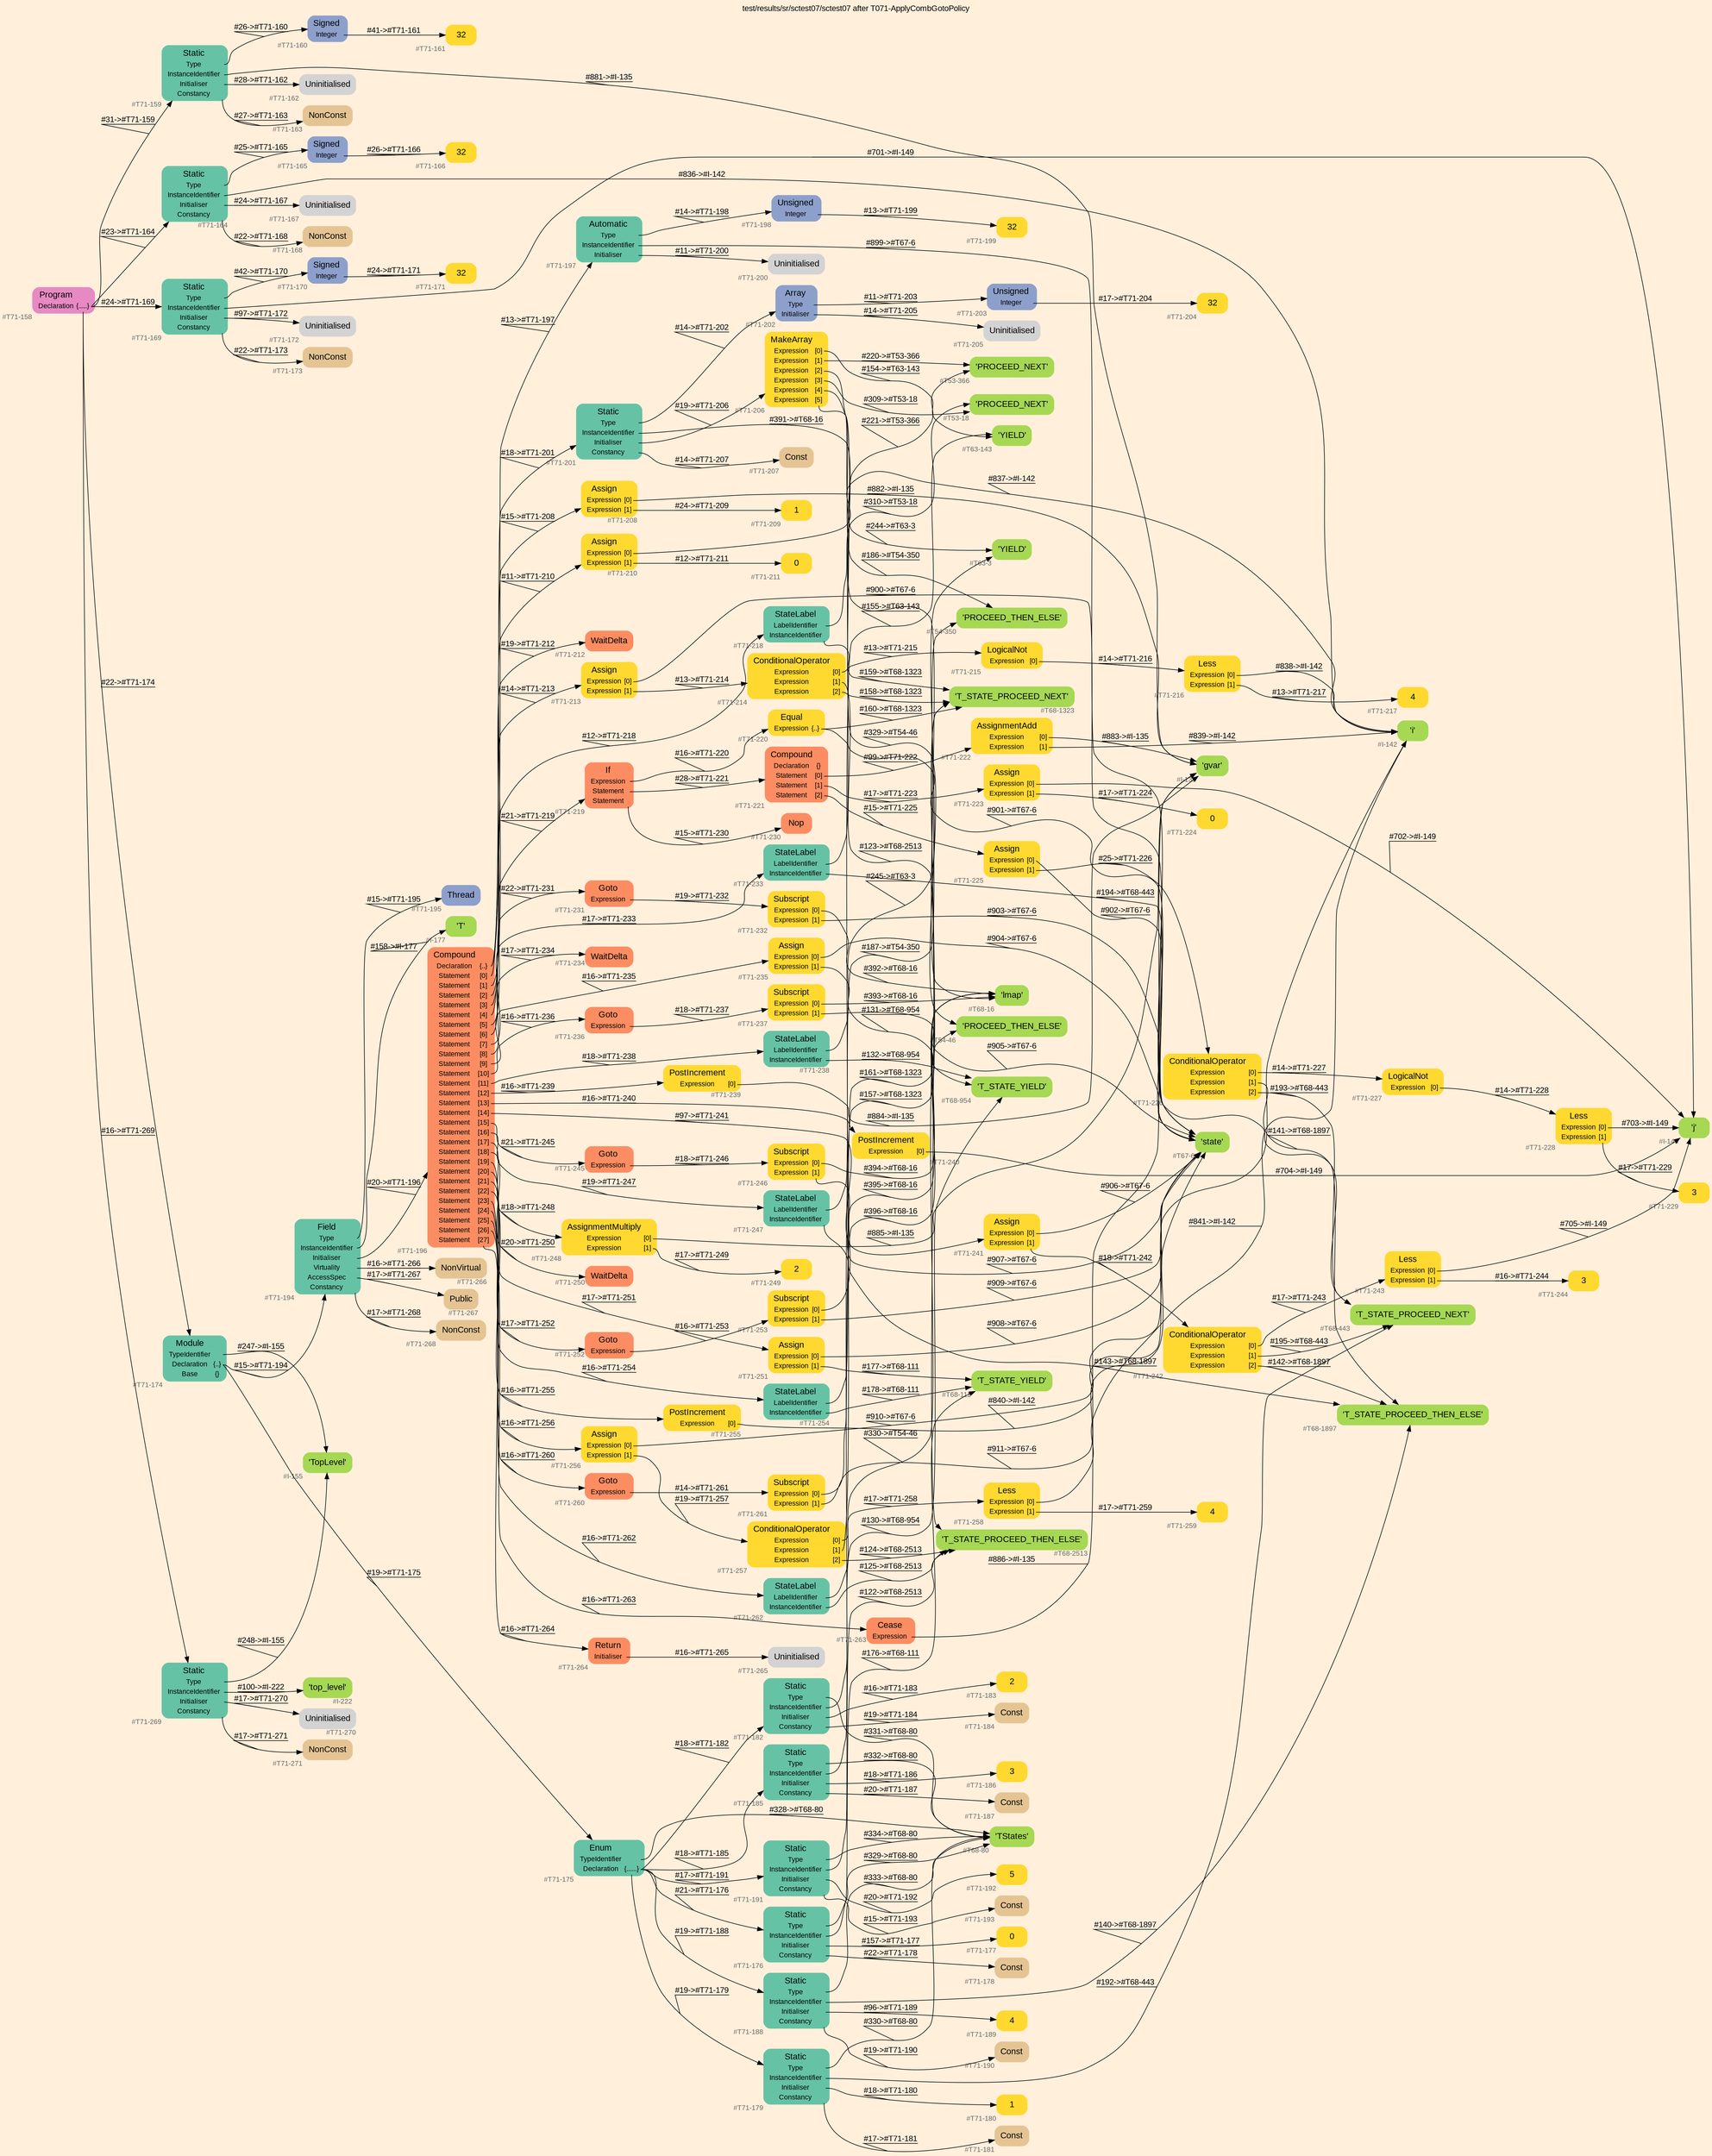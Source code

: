 digraph "test/results/sr/sctest07/sctest07 after T071-ApplyCombGotoPolicy" {
label = "test/results/sr/sctest07/sctest07 after T071-ApplyCombGotoPolicy"
labelloc = t
graph [
    rankdir = "LR"
    ranksep = 0.3
    bgcolor = antiquewhite1
    color = black
    fontcolor = black
    fontname = "Arial"
];
node [
    fontname = "Arial"
];
edge [
    fontname = "Arial"
];

// -------------------- node figure --------------------
// -------- block #T71-158 ----------
"#T71-158" [
    fillcolor = "/set28/4"
    xlabel = "#T71-158"
    fontsize = "12"
    fontcolor = grey40
    shape = "plaintext"
    label = <<TABLE BORDER="0" CELLBORDER="0" CELLSPACING="0">
     <TR><TD><FONT COLOR="black" POINT-SIZE="15">Program</FONT></TD></TR>
     <TR><TD><FONT COLOR="black" POINT-SIZE="12">Declaration</FONT></TD><TD PORT="port0"><FONT COLOR="black" POINT-SIZE="12">{.....}</FONT></TD></TR>
    </TABLE>>
    style = "rounded,filled"
];

// -------- block #T71-159 ----------
"#T71-159" [
    fillcolor = "/set28/1"
    xlabel = "#T71-159"
    fontsize = "12"
    fontcolor = grey40
    shape = "plaintext"
    label = <<TABLE BORDER="0" CELLBORDER="0" CELLSPACING="0">
     <TR><TD><FONT COLOR="black" POINT-SIZE="15">Static</FONT></TD></TR>
     <TR><TD><FONT COLOR="black" POINT-SIZE="12">Type</FONT></TD><TD PORT="port0"></TD></TR>
     <TR><TD><FONT COLOR="black" POINT-SIZE="12">InstanceIdentifier</FONT></TD><TD PORT="port1"></TD></TR>
     <TR><TD><FONT COLOR="black" POINT-SIZE="12">Initialiser</FONT></TD><TD PORT="port2"></TD></TR>
     <TR><TD><FONT COLOR="black" POINT-SIZE="12">Constancy</FONT></TD><TD PORT="port3"></TD></TR>
    </TABLE>>
    style = "rounded,filled"
];

// -------- block #T71-160 ----------
"#T71-160" [
    fillcolor = "/set28/3"
    xlabel = "#T71-160"
    fontsize = "12"
    fontcolor = grey40
    shape = "plaintext"
    label = <<TABLE BORDER="0" CELLBORDER="0" CELLSPACING="0">
     <TR><TD><FONT COLOR="black" POINT-SIZE="15">Signed</FONT></TD></TR>
     <TR><TD><FONT COLOR="black" POINT-SIZE="12">Integer</FONT></TD><TD PORT="port0"></TD></TR>
    </TABLE>>
    style = "rounded,filled"
];

// -------- block #T71-161 ----------
"#T71-161" [
    fillcolor = "/set28/6"
    xlabel = "#T71-161"
    fontsize = "12"
    fontcolor = grey40
    shape = "plaintext"
    label = <<TABLE BORDER="0" CELLBORDER="0" CELLSPACING="0">
     <TR><TD><FONT COLOR="black" POINT-SIZE="15">32</FONT></TD></TR>
    </TABLE>>
    style = "rounded,filled"
];

// -------- block #I-135 ----------
"#I-135" [
    fillcolor = "/set28/5"
    xlabel = "#I-135"
    fontsize = "12"
    fontcolor = grey40
    shape = "plaintext"
    label = <<TABLE BORDER="0" CELLBORDER="0" CELLSPACING="0">
     <TR><TD><FONT COLOR="black" POINT-SIZE="15">'gvar'</FONT></TD></TR>
    </TABLE>>
    style = "rounded,filled"
];

// -------- block #T71-162 ----------
"#T71-162" [
    xlabel = "#T71-162"
    fontsize = "12"
    fontcolor = grey40
    shape = "plaintext"
    label = <<TABLE BORDER="0" CELLBORDER="0" CELLSPACING="0">
     <TR><TD><FONT COLOR="black" POINT-SIZE="15">Uninitialised</FONT></TD></TR>
    </TABLE>>
    style = "rounded,filled"
];

// -------- block #T71-163 ----------
"#T71-163" [
    fillcolor = "/set28/7"
    xlabel = "#T71-163"
    fontsize = "12"
    fontcolor = grey40
    shape = "plaintext"
    label = <<TABLE BORDER="0" CELLBORDER="0" CELLSPACING="0">
     <TR><TD><FONT COLOR="black" POINT-SIZE="15">NonConst</FONT></TD></TR>
    </TABLE>>
    style = "rounded,filled"
];

// -------- block #T71-164 ----------
"#T71-164" [
    fillcolor = "/set28/1"
    xlabel = "#T71-164"
    fontsize = "12"
    fontcolor = grey40
    shape = "plaintext"
    label = <<TABLE BORDER="0" CELLBORDER="0" CELLSPACING="0">
     <TR><TD><FONT COLOR="black" POINT-SIZE="15">Static</FONT></TD></TR>
     <TR><TD><FONT COLOR="black" POINT-SIZE="12">Type</FONT></TD><TD PORT="port0"></TD></TR>
     <TR><TD><FONT COLOR="black" POINT-SIZE="12">InstanceIdentifier</FONT></TD><TD PORT="port1"></TD></TR>
     <TR><TD><FONT COLOR="black" POINT-SIZE="12">Initialiser</FONT></TD><TD PORT="port2"></TD></TR>
     <TR><TD><FONT COLOR="black" POINT-SIZE="12">Constancy</FONT></TD><TD PORT="port3"></TD></TR>
    </TABLE>>
    style = "rounded,filled"
];

// -------- block #T71-165 ----------
"#T71-165" [
    fillcolor = "/set28/3"
    xlabel = "#T71-165"
    fontsize = "12"
    fontcolor = grey40
    shape = "plaintext"
    label = <<TABLE BORDER="0" CELLBORDER="0" CELLSPACING="0">
     <TR><TD><FONT COLOR="black" POINT-SIZE="15">Signed</FONT></TD></TR>
     <TR><TD><FONT COLOR="black" POINT-SIZE="12">Integer</FONT></TD><TD PORT="port0"></TD></TR>
    </TABLE>>
    style = "rounded,filled"
];

// -------- block #T71-166 ----------
"#T71-166" [
    fillcolor = "/set28/6"
    xlabel = "#T71-166"
    fontsize = "12"
    fontcolor = grey40
    shape = "plaintext"
    label = <<TABLE BORDER="0" CELLBORDER="0" CELLSPACING="0">
     <TR><TD><FONT COLOR="black" POINT-SIZE="15">32</FONT></TD></TR>
    </TABLE>>
    style = "rounded,filled"
];

// -------- block #I-142 ----------
"#I-142" [
    fillcolor = "/set28/5"
    xlabel = "#I-142"
    fontsize = "12"
    fontcolor = grey40
    shape = "plaintext"
    label = <<TABLE BORDER="0" CELLBORDER="0" CELLSPACING="0">
     <TR><TD><FONT COLOR="black" POINT-SIZE="15">'i'</FONT></TD></TR>
    </TABLE>>
    style = "rounded,filled"
];

// -------- block #T71-167 ----------
"#T71-167" [
    xlabel = "#T71-167"
    fontsize = "12"
    fontcolor = grey40
    shape = "plaintext"
    label = <<TABLE BORDER="0" CELLBORDER="0" CELLSPACING="0">
     <TR><TD><FONT COLOR="black" POINT-SIZE="15">Uninitialised</FONT></TD></TR>
    </TABLE>>
    style = "rounded,filled"
];

// -------- block #T71-168 ----------
"#T71-168" [
    fillcolor = "/set28/7"
    xlabel = "#T71-168"
    fontsize = "12"
    fontcolor = grey40
    shape = "plaintext"
    label = <<TABLE BORDER="0" CELLBORDER="0" CELLSPACING="0">
     <TR><TD><FONT COLOR="black" POINT-SIZE="15">NonConst</FONT></TD></TR>
    </TABLE>>
    style = "rounded,filled"
];

// -------- block #T71-169 ----------
"#T71-169" [
    fillcolor = "/set28/1"
    xlabel = "#T71-169"
    fontsize = "12"
    fontcolor = grey40
    shape = "plaintext"
    label = <<TABLE BORDER="0" CELLBORDER="0" CELLSPACING="0">
     <TR><TD><FONT COLOR="black" POINT-SIZE="15">Static</FONT></TD></TR>
     <TR><TD><FONT COLOR="black" POINT-SIZE="12">Type</FONT></TD><TD PORT="port0"></TD></TR>
     <TR><TD><FONT COLOR="black" POINT-SIZE="12">InstanceIdentifier</FONT></TD><TD PORT="port1"></TD></TR>
     <TR><TD><FONT COLOR="black" POINT-SIZE="12">Initialiser</FONT></TD><TD PORT="port2"></TD></TR>
     <TR><TD><FONT COLOR="black" POINT-SIZE="12">Constancy</FONT></TD><TD PORT="port3"></TD></TR>
    </TABLE>>
    style = "rounded,filled"
];

// -------- block #T71-170 ----------
"#T71-170" [
    fillcolor = "/set28/3"
    xlabel = "#T71-170"
    fontsize = "12"
    fontcolor = grey40
    shape = "plaintext"
    label = <<TABLE BORDER="0" CELLBORDER="0" CELLSPACING="0">
     <TR><TD><FONT COLOR="black" POINT-SIZE="15">Signed</FONT></TD></TR>
     <TR><TD><FONT COLOR="black" POINT-SIZE="12">Integer</FONT></TD><TD PORT="port0"></TD></TR>
    </TABLE>>
    style = "rounded,filled"
];

// -------- block #T71-171 ----------
"#T71-171" [
    fillcolor = "/set28/6"
    xlabel = "#T71-171"
    fontsize = "12"
    fontcolor = grey40
    shape = "plaintext"
    label = <<TABLE BORDER="0" CELLBORDER="0" CELLSPACING="0">
     <TR><TD><FONT COLOR="black" POINT-SIZE="15">32</FONT></TD></TR>
    </TABLE>>
    style = "rounded,filled"
];

// -------- block #I-149 ----------
"#I-149" [
    fillcolor = "/set28/5"
    xlabel = "#I-149"
    fontsize = "12"
    fontcolor = grey40
    shape = "plaintext"
    label = <<TABLE BORDER="0" CELLBORDER="0" CELLSPACING="0">
     <TR><TD><FONT COLOR="black" POINT-SIZE="15">'j'</FONT></TD></TR>
    </TABLE>>
    style = "rounded,filled"
];

// -------- block #T71-172 ----------
"#T71-172" [
    xlabel = "#T71-172"
    fontsize = "12"
    fontcolor = grey40
    shape = "plaintext"
    label = <<TABLE BORDER="0" CELLBORDER="0" CELLSPACING="0">
     <TR><TD><FONT COLOR="black" POINT-SIZE="15">Uninitialised</FONT></TD></TR>
    </TABLE>>
    style = "rounded,filled"
];

// -------- block #T71-173 ----------
"#T71-173" [
    fillcolor = "/set28/7"
    xlabel = "#T71-173"
    fontsize = "12"
    fontcolor = grey40
    shape = "plaintext"
    label = <<TABLE BORDER="0" CELLBORDER="0" CELLSPACING="0">
     <TR><TD><FONT COLOR="black" POINT-SIZE="15">NonConst</FONT></TD></TR>
    </TABLE>>
    style = "rounded,filled"
];

// -------- block #T71-174 ----------
"#T71-174" [
    fillcolor = "/set28/1"
    xlabel = "#T71-174"
    fontsize = "12"
    fontcolor = grey40
    shape = "plaintext"
    label = <<TABLE BORDER="0" CELLBORDER="0" CELLSPACING="0">
     <TR><TD><FONT COLOR="black" POINT-SIZE="15">Module</FONT></TD></TR>
     <TR><TD><FONT COLOR="black" POINT-SIZE="12">TypeIdentifier</FONT></TD><TD PORT="port0"></TD></TR>
     <TR><TD><FONT COLOR="black" POINT-SIZE="12">Declaration</FONT></TD><TD PORT="port1"><FONT COLOR="black" POINT-SIZE="12">{..}</FONT></TD></TR>
     <TR><TD><FONT COLOR="black" POINT-SIZE="12">Base</FONT></TD><TD PORT="port2"><FONT COLOR="black" POINT-SIZE="12">{}</FONT></TD></TR>
    </TABLE>>
    style = "rounded,filled"
];

// -------- block #I-155 ----------
"#I-155" [
    fillcolor = "/set28/5"
    xlabel = "#I-155"
    fontsize = "12"
    fontcolor = grey40
    shape = "plaintext"
    label = <<TABLE BORDER="0" CELLBORDER="0" CELLSPACING="0">
     <TR><TD><FONT COLOR="black" POINT-SIZE="15">'TopLevel'</FONT></TD></TR>
    </TABLE>>
    style = "rounded,filled"
];

// -------- block #T71-175 ----------
"#T71-175" [
    fillcolor = "/set28/1"
    xlabel = "#T71-175"
    fontsize = "12"
    fontcolor = grey40
    shape = "plaintext"
    label = <<TABLE BORDER="0" CELLBORDER="0" CELLSPACING="0">
     <TR><TD><FONT COLOR="black" POINT-SIZE="15">Enum</FONT></TD></TR>
     <TR><TD><FONT COLOR="black" POINT-SIZE="12">TypeIdentifier</FONT></TD><TD PORT="port0"></TD></TR>
     <TR><TD><FONT COLOR="black" POINT-SIZE="12">Declaration</FONT></TD><TD PORT="port1"><FONT COLOR="black" POINT-SIZE="12">{......}</FONT></TD></TR>
    </TABLE>>
    style = "rounded,filled"
];

// -------- block #T68-80 ----------
"#T68-80" [
    fillcolor = "/set28/5"
    xlabel = "#T68-80"
    fontsize = "12"
    fontcolor = grey40
    shape = "plaintext"
    label = <<TABLE BORDER="0" CELLBORDER="0" CELLSPACING="0">
     <TR><TD><FONT COLOR="black" POINT-SIZE="15">'TStates'</FONT></TD></TR>
    </TABLE>>
    style = "rounded,filled"
];

// -------- block #T71-176 ----------
"#T71-176" [
    fillcolor = "/set28/1"
    xlabel = "#T71-176"
    fontsize = "12"
    fontcolor = grey40
    shape = "plaintext"
    label = <<TABLE BORDER="0" CELLBORDER="0" CELLSPACING="0">
     <TR><TD><FONT COLOR="black" POINT-SIZE="15">Static</FONT></TD></TR>
     <TR><TD><FONT COLOR="black" POINT-SIZE="12">Type</FONT></TD><TD PORT="port0"></TD></TR>
     <TR><TD><FONT COLOR="black" POINT-SIZE="12">InstanceIdentifier</FONT></TD><TD PORT="port1"></TD></TR>
     <TR><TD><FONT COLOR="black" POINT-SIZE="12">Initialiser</FONT></TD><TD PORT="port2"></TD></TR>
     <TR><TD><FONT COLOR="black" POINT-SIZE="12">Constancy</FONT></TD><TD PORT="port3"></TD></TR>
    </TABLE>>
    style = "rounded,filled"
];

// -------- block #T68-111 ----------
"#T68-111" [
    fillcolor = "/set28/5"
    xlabel = "#T68-111"
    fontsize = "12"
    fontcolor = grey40
    shape = "plaintext"
    label = <<TABLE BORDER="0" CELLBORDER="0" CELLSPACING="0">
     <TR><TD><FONT COLOR="black" POINT-SIZE="15">'T_STATE_YIELD'</FONT></TD></TR>
    </TABLE>>
    style = "rounded,filled"
];

// -------- block #T71-177 ----------
"#T71-177" [
    fillcolor = "/set28/6"
    xlabel = "#T71-177"
    fontsize = "12"
    fontcolor = grey40
    shape = "plaintext"
    label = <<TABLE BORDER="0" CELLBORDER="0" CELLSPACING="0">
     <TR><TD><FONT COLOR="black" POINT-SIZE="15">0</FONT></TD></TR>
    </TABLE>>
    style = "rounded,filled"
];

// -------- block #T71-178 ----------
"#T71-178" [
    fillcolor = "/set28/7"
    xlabel = "#T71-178"
    fontsize = "12"
    fontcolor = grey40
    shape = "plaintext"
    label = <<TABLE BORDER="0" CELLBORDER="0" CELLSPACING="0">
     <TR><TD><FONT COLOR="black" POINT-SIZE="15">Const</FONT></TD></TR>
    </TABLE>>
    style = "rounded,filled"
];

// -------- block #T71-179 ----------
"#T71-179" [
    fillcolor = "/set28/1"
    xlabel = "#T71-179"
    fontsize = "12"
    fontcolor = grey40
    shape = "plaintext"
    label = <<TABLE BORDER="0" CELLBORDER="0" CELLSPACING="0">
     <TR><TD><FONT COLOR="black" POINT-SIZE="15">Static</FONT></TD></TR>
     <TR><TD><FONT COLOR="black" POINT-SIZE="12">Type</FONT></TD><TD PORT="port0"></TD></TR>
     <TR><TD><FONT COLOR="black" POINT-SIZE="12">InstanceIdentifier</FONT></TD><TD PORT="port1"></TD></TR>
     <TR><TD><FONT COLOR="black" POINT-SIZE="12">Initialiser</FONT></TD><TD PORT="port2"></TD></TR>
     <TR><TD><FONT COLOR="black" POINT-SIZE="12">Constancy</FONT></TD><TD PORT="port3"></TD></TR>
    </TABLE>>
    style = "rounded,filled"
];

// -------- block #T68-443 ----------
"#T68-443" [
    fillcolor = "/set28/5"
    xlabel = "#T68-443"
    fontsize = "12"
    fontcolor = grey40
    shape = "plaintext"
    label = <<TABLE BORDER="0" CELLBORDER="0" CELLSPACING="0">
     <TR><TD><FONT COLOR="black" POINT-SIZE="15">'T_STATE_PROCEED_NEXT'</FONT></TD></TR>
    </TABLE>>
    style = "rounded,filled"
];

// -------- block #T71-180 ----------
"#T71-180" [
    fillcolor = "/set28/6"
    xlabel = "#T71-180"
    fontsize = "12"
    fontcolor = grey40
    shape = "plaintext"
    label = <<TABLE BORDER="0" CELLBORDER="0" CELLSPACING="0">
     <TR><TD><FONT COLOR="black" POINT-SIZE="15">1</FONT></TD></TR>
    </TABLE>>
    style = "rounded,filled"
];

// -------- block #T71-181 ----------
"#T71-181" [
    fillcolor = "/set28/7"
    xlabel = "#T71-181"
    fontsize = "12"
    fontcolor = grey40
    shape = "plaintext"
    label = <<TABLE BORDER="0" CELLBORDER="0" CELLSPACING="0">
     <TR><TD><FONT COLOR="black" POINT-SIZE="15">Const</FONT></TD></TR>
    </TABLE>>
    style = "rounded,filled"
];

// -------- block #T71-182 ----------
"#T71-182" [
    fillcolor = "/set28/1"
    xlabel = "#T71-182"
    fontsize = "12"
    fontcolor = grey40
    shape = "plaintext"
    label = <<TABLE BORDER="0" CELLBORDER="0" CELLSPACING="0">
     <TR><TD><FONT COLOR="black" POINT-SIZE="15">Static</FONT></TD></TR>
     <TR><TD><FONT COLOR="black" POINT-SIZE="12">Type</FONT></TD><TD PORT="port0"></TD></TR>
     <TR><TD><FONT COLOR="black" POINT-SIZE="12">InstanceIdentifier</FONT></TD><TD PORT="port1"></TD></TR>
     <TR><TD><FONT COLOR="black" POINT-SIZE="12">Initialiser</FONT></TD><TD PORT="port2"></TD></TR>
     <TR><TD><FONT COLOR="black" POINT-SIZE="12">Constancy</FONT></TD><TD PORT="port3"></TD></TR>
    </TABLE>>
    style = "rounded,filled"
];

// -------- block #T68-954 ----------
"#T68-954" [
    fillcolor = "/set28/5"
    xlabel = "#T68-954"
    fontsize = "12"
    fontcolor = grey40
    shape = "plaintext"
    label = <<TABLE BORDER="0" CELLBORDER="0" CELLSPACING="0">
     <TR><TD><FONT COLOR="black" POINT-SIZE="15">'T_STATE_YIELD'</FONT></TD></TR>
    </TABLE>>
    style = "rounded,filled"
];

// -------- block #T71-183 ----------
"#T71-183" [
    fillcolor = "/set28/6"
    xlabel = "#T71-183"
    fontsize = "12"
    fontcolor = grey40
    shape = "plaintext"
    label = <<TABLE BORDER="0" CELLBORDER="0" CELLSPACING="0">
     <TR><TD><FONT COLOR="black" POINT-SIZE="15">2</FONT></TD></TR>
    </TABLE>>
    style = "rounded,filled"
];

// -------- block #T71-184 ----------
"#T71-184" [
    fillcolor = "/set28/7"
    xlabel = "#T71-184"
    fontsize = "12"
    fontcolor = grey40
    shape = "plaintext"
    label = <<TABLE BORDER="0" CELLBORDER="0" CELLSPACING="0">
     <TR><TD><FONT COLOR="black" POINT-SIZE="15">Const</FONT></TD></TR>
    </TABLE>>
    style = "rounded,filled"
];

// -------- block #T71-185 ----------
"#T71-185" [
    fillcolor = "/set28/1"
    xlabel = "#T71-185"
    fontsize = "12"
    fontcolor = grey40
    shape = "plaintext"
    label = <<TABLE BORDER="0" CELLBORDER="0" CELLSPACING="0">
     <TR><TD><FONT COLOR="black" POINT-SIZE="15">Static</FONT></TD></TR>
     <TR><TD><FONT COLOR="black" POINT-SIZE="12">Type</FONT></TD><TD PORT="port0"></TD></TR>
     <TR><TD><FONT COLOR="black" POINT-SIZE="12">InstanceIdentifier</FONT></TD><TD PORT="port1"></TD></TR>
     <TR><TD><FONT COLOR="black" POINT-SIZE="12">Initialiser</FONT></TD><TD PORT="port2"></TD></TR>
     <TR><TD><FONT COLOR="black" POINT-SIZE="12">Constancy</FONT></TD><TD PORT="port3"></TD></TR>
    </TABLE>>
    style = "rounded,filled"
];

// -------- block #T68-1323 ----------
"#T68-1323" [
    fillcolor = "/set28/5"
    xlabel = "#T68-1323"
    fontsize = "12"
    fontcolor = grey40
    shape = "plaintext"
    label = <<TABLE BORDER="0" CELLBORDER="0" CELLSPACING="0">
     <TR><TD><FONT COLOR="black" POINT-SIZE="15">'T_STATE_PROCEED_NEXT'</FONT></TD></TR>
    </TABLE>>
    style = "rounded,filled"
];

// -------- block #T71-186 ----------
"#T71-186" [
    fillcolor = "/set28/6"
    xlabel = "#T71-186"
    fontsize = "12"
    fontcolor = grey40
    shape = "plaintext"
    label = <<TABLE BORDER="0" CELLBORDER="0" CELLSPACING="0">
     <TR><TD><FONT COLOR="black" POINT-SIZE="15">3</FONT></TD></TR>
    </TABLE>>
    style = "rounded,filled"
];

// -------- block #T71-187 ----------
"#T71-187" [
    fillcolor = "/set28/7"
    xlabel = "#T71-187"
    fontsize = "12"
    fontcolor = grey40
    shape = "plaintext"
    label = <<TABLE BORDER="0" CELLBORDER="0" CELLSPACING="0">
     <TR><TD><FONT COLOR="black" POINT-SIZE="15">Const</FONT></TD></TR>
    </TABLE>>
    style = "rounded,filled"
];

// -------- block #T71-188 ----------
"#T71-188" [
    fillcolor = "/set28/1"
    xlabel = "#T71-188"
    fontsize = "12"
    fontcolor = grey40
    shape = "plaintext"
    label = <<TABLE BORDER="0" CELLBORDER="0" CELLSPACING="0">
     <TR><TD><FONT COLOR="black" POINT-SIZE="15">Static</FONT></TD></TR>
     <TR><TD><FONT COLOR="black" POINT-SIZE="12">Type</FONT></TD><TD PORT="port0"></TD></TR>
     <TR><TD><FONT COLOR="black" POINT-SIZE="12">InstanceIdentifier</FONT></TD><TD PORT="port1"></TD></TR>
     <TR><TD><FONT COLOR="black" POINT-SIZE="12">Initialiser</FONT></TD><TD PORT="port2"></TD></TR>
     <TR><TD><FONT COLOR="black" POINT-SIZE="12">Constancy</FONT></TD><TD PORT="port3"></TD></TR>
    </TABLE>>
    style = "rounded,filled"
];

// -------- block #T68-1897 ----------
"#T68-1897" [
    fillcolor = "/set28/5"
    xlabel = "#T68-1897"
    fontsize = "12"
    fontcolor = grey40
    shape = "plaintext"
    label = <<TABLE BORDER="0" CELLBORDER="0" CELLSPACING="0">
     <TR><TD><FONT COLOR="black" POINT-SIZE="15">'T_STATE_PROCEED_THEN_ELSE'</FONT></TD></TR>
    </TABLE>>
    style = "rounded,filled"
];

// -------- block #T71-189 ----------
"#T71-189" [
    fillcolor = "/set28/6"
    xlabel = "#T71-189"
    fontsize = "12"
    fontcolor = grey40
    shape = "plaintext"
    label = <<TABLE BORDER="0" CELLBORDER="0" CELLSPACING="0">
     <TR><TD><FONT COLOR="black" POINT-SIZE="15">4</FONT></TD></TR>
    </TABLE>>
    style = "rounded,filled"
];

// -------- block #T71-190 ----------
"#T71-190" [
    fillcolor = "/set28/7"
    xlabel = "#T71-190"
    fontsize = "12"
    fontcolor = grey40
    shape = "plaintext"
    label = <<TABLE BORDER="0" CELLBORDER="0" CELLSPACING="0">
     <TR><TD><FONT COLOR="black" POINT-SIZE="15">Const</FONT></TD></TR>
    </TABLE>>
    style = "rounded,filled"
];

// -------- block #T71-191 ----------
"#T71-191" [
    fillcolor = "/set28/1"
    xlabel = "#T71-191"
    fontsize = "12"
    fontcolor = grey40
    shape = "plaintext"
    label = <<TABLE BORDER="0" CELLBORDER="0" CELLSPACING="0">
     <TR><TD><FONT COLOR="black" POINT-SIZE="15">Static</FONT></TD></TR>
     <TR><TD><FONT COLOR="black" POINT-SIZE="12">Type</FONT></TD><TD PORT="port0"></TD></TR>
     <TR><TD><FONT COLOR="black" POINT-SIZE="12">InstanceIdentifier</FONT></TD><TD PORT="port1"></TD></TR>
     <TR><TD><FONT COLOR="black" POINT-SIZE="12">Initialiser</FONT></TD><TD PORT="port2"></TD></TR>
     <TR><TD><FONT COLOR="black" POINT-SIZE="12">Constancy</FONT></TD><TD PORT="port3"></TD></TR>
    </TABLE>>
    style = "rounded,filled"
];

// -------- block #T68-2513 ----------
"#T68-2513" [
    fillcolor = "/set28/5"
    xlabel = "#T68-2513"
    fontsize = "12"
    fontcolor = grey40
    shape = "plaintext"
    label = <<TABLE BORDER="0" CELLBORDER="0" CELLSPACING="0">
     <TR><TD><FONT COLOR="black" POINT-SIZE="15">'T_STATE_PROCEED_THEN_ELSE'</FONT></TD></TR>
    </TABLE>>
    style = "rounded,filled"
];

// -------- block #T71-192 ----------
"#T71-192" [
    fillcolor = "/set28/6"
    xlabel = "#T71-192"
    fontsize = "12"
    fontcolor = grey40
    shape = "plaintext"
    label = <<TABLE BORDER="0" CELLBORDER="0" CELLSPACING="0">
     <TR><TD><FONT COLOR="black" POINT-SIZE="15">5</FONT></TD></TR>
    </TABLE>>
    style = "rounded,filled"
];

// -------- block #T71-193 ----------
"#T71-193" [
    fillcolor = "/set28/7"
    xlabel = "#T71-193"
    fontsize = "12"
    fontcolor = grey40
    shape = "plaintext"
    label = <<TABLE BORDER="0" CELLBORDER="0" CELLSPACING="0">
     <TR><TD><FONT COLOR="black" POINT-SIZE="15">Const</FONT></TD></TR>
    </TABLE>>
    style = "rounded,filled"
];

// -------- block #T71-194 ----------
"#T71-194" [
    fillcolor = "/set28/1"
    xlabel = "#T71-194"
    fontsize = "12"
    fontcolor = grey40
    shape = "plaintext"
    label = <<TABLE BORDER="0" CELLBORDER="0" CELLSPACING="0">
     <TR><TD><FONT COLOR="black" POINT-SIZE="15">Field</FONT></TD></TR>
     <TR><TD><FONT COLOR="black" POINT-SIZE="12">Type</FONT></TD><TD PORT="port0"></TD></TR>
     <TR><TD><FONT COLOR="black" POINT-SIZE="12">InstanceIdentifier</FONT></TD><TD PORT="port1"></TD></TR>
     <TR><TD><FONT COLOR="black" POINT-SIZE="12">Initialiser</FONT></TD><TD PORT="port2"></TD></TR>
     <TR><TD><FONT COLOR="black" POINT-SIZE="12">Virtuality</FONT></TD><TD PORT="port3"></TD></TR>
     <TR><TD><FONT COLOR="black" POINT-SIZE="12">AccessSpec</FONT></TD><TD PORT="port4"></TD></TR>
     <TR><TD><FONT COLOR="black" POINT-SIZE="12">Constancy</FONT></TD><TD PORT="port5"></TD></TR>
    </TABLE>>
    style = "rounded,filled"
];

// -------- block #T71-195 ----------
"#T71-195" [
    fillcolor = "/set28/3"
    xlabel = "#T71-195"
    fontsize = "12"
    fontcolor = grey40
    shape = "plaintext"
    label = <<TABLE BORDER="0" CELLBORDER="0" CELLSPACING="0">
     <TR><TD><FONT COLOR="black" POINT-SIZE="15">Thread</FONT></TD></TR>
    </TABLE>>
    style = "rounded,filled"
];

// -------- block #I-177 ----------
"#I-177" [
    fillcolor = "/set28/5"
    xlabel = "#I-177"
    fontsize = "12"
    fontcolor = grey40
    shape = "plaintext"
    label = <<TABLE BORDER="0" CELLBORDER="0" CELLSPACING="0">
     <TR><TD><FONT COLOR="black" POINT-SIZE="15">'T'</FONT></TD></TR>
    </TABLE>>
    style = "rounded,filled"
];

// -------- block #T71-196 ----------
"#T71-196" [
    fillcolor = "/set28/2"
    xlabel = "#T71-196"
    fontsize = "12"
    fontcolor = grey40
    shape = "plaintext"
    label = <<TABLE BORDER="0" CELLBORDER="0" CELLSPACING="0">
     <TR><TD><FONT COLOR="black" POINT-SIZE="15">Compound</FONT></TD></TR>
     <TR><TD><FONT COLOR="black" POINT-SIZE="12">Declaration</FONT></TD><TD PORT="port0"><FONT COLOR="black" POINT-SIZE="12">{..}</FONT></TD></TR>
     <TR><TD><FONT COLOR="black" POINT-SIZE="12">Statement</FONT></TD><TD PORT="port1"><FONT COLOR="black" POINT-SIZE="12">[0]</FONT></TD></TR>
     <TR><TD><FONT COLOR="black" POINT-SIZE="12">Statement</FONT></TD><TD PORT="port2"><FONT COLOR="black" POINT-SIZE="12">[1]</FONT></TD></TR>
     <TR><TD><FONT COLOR="black" POINT-SIZE="12">Statement</FONT></TD><TD PORT="port3"><FONT COLOR="black" POINT-SIZE="12">[2]</FONT></TD></TR>
     <TR><TD><FONT COLOR="black" POINT-SIZE="12">Statement</FONT></TD><TD PORT="port4"><FONT COLOR="black" POINT-SIZE="12">[3]</FONT></TD></TR>
     <TR><TD><FONT COLOR="black" POINT-SIZE="12">Statement</FONT></TD><TD PORT="port5"><FONT COLOR="black" POINT-SIZE="12">[4]</FONT></TD></TR>
     <TR><TD><FONT COLOR="black" POINT-SIZE="12">Statement</FONT></TD><TD PORT="port6"><FONT COLOR="black" POINT-SIZE="12">[5]</FONT></TD></TR>
     <TR><TD><FONT COLOR="black" POINT-SIZE="12">Statement</FONT></TD><TD PORT="port7"><FONT COLOR="black" POINT-SIZE="12">[6]</FONT></TD></TR>
     <TR><TD><FONT COLOR="black" POINT-SIZE="12">Statement</FONT></TD><TD PORT="port8"><FONT COLOR="black" POINT-SIZE="12">[7]</FONT></TD></TR>
     <TR><TD><FONT COLOR="black" POINT-SIZE="12">Statement</FONT></TD><TD PORT="port9"><FONT COLOR="black" POINT-SIZE="12">[8]</FONT></TD></TR>
     <TR><TD><FONT COLOR="black" POINT-SIZE="12">Statement</FONT></TD><TD PORT="port10"><FONT COLOR="black" POINT-SIZE="12">[9]</FONT></TD></TR>
     <TR><TD><FONT COLOR="black" POINT-SIZE="12">Statement</FONT></TD><TD PORT="port11"><FONT COLOR="black" POINT-SIZE="12">[10]</FONT></TD></TR>
     <TR><TD><FONT COLOR="black" POINT-SIZE="12">Statement</FONT></TD><TD PORT="port12"><FONT COLOR="black" POINT-SIZE="12">[11]</FONT></TD></TR>
     <TR><TD><FONT COLOR="black" POINT-SIZE="12">Statement</FONT></TD><TD PORT="port13"><FONT COLOR="black" POINT-SIZE="12">[12]</FONT></TD></TR>
     <TR><TD><FONT COLOR="black" POINT-SIZE="12">Statement</FONT></TD><TD PORT="port14"><FONT COLOR="black" POINT-SIZE="12">[13]</FONT></TD></TR>
     <TR><TD><FONT COLOR="black" POINT-SIZE="12">Statement</FONT></TD><TD PORT="port15"><FONT COLOR="black" POINT-SIZE="12">[14]</FONT></TD></TR>
     <TR><TD><FONT COLOR="black" POINT-SIZE="12">Statement</FONT></TD><TD PORT="port16"><FONT COLOR="black" POINT-SIZE="12">[15]</FONT></TD></TR>
     <TR><TD><FONT COLOR="black" POINT-SIZE="12">Statement</FONT></TD><TD PORT="port17"><FONT COLOR="black" POINT-SIZE="12">[16]</FONT></TD></TR>
     <TR><TD><FONT COLOR="black" POINT-SIZE="12">Statement</FONT></TD><TD PORT="port18"><FONT COLOR="black" POINT-SIZE="12">[17]</FONT></TD></TR>
     <TR><TD><FONT COLOR="black" POINT-SIZE="12">Statement</FONT></TD><TD PORT="port19"><FONT COLOR="black" POINT-SIZE="12">[18]</FONT></TD></TR>
     <TR><TD><FONT COLOR="black" POINT-SIZE="12">Statement</FONT></TD><TD PORT="port20"><FONT COLOR="black" POINT-SIZE="12">[19]</FONT></TD></TR>
     <TR><TD><FONT COLOR="black" POINT-SIZE="12">Statement</FONT></TD><TD PORT="port21"><FONT COLOR="black" POINT-SIZE="12">[20]</FONT></TD></TR>
     <TR><TD><FONT COLOR="black" POINT-SIZE="12">Statement</FONT></TD><TD PORT="port22"><FONT COLOR="black" POINT-SIZE="12">[21]</FONT></TD></TR>
     <TR><TD><FONT COLOR="black" POINT-SIZE="12">Statement</FONT></TD><TD PORT="port23"><FONT COLOR="black" POINT-SIZE="12">[22]</FONT></TD></TR>
     <TR><TD><FONT COLOR="black" POINT-SIZE="12">Statement</FONT></TD><TD PORT="port24"><FONT COLOR="black" POINT-SIZE="12">[23]</FONT></TD></TR>
     <TR><TD><FONT COLOR="black" POINT-SIZE="12">Statement</FONT></TD><TD PORT="port25"><FONT COLOR="black" POINT-SIZE="12">[24]</FONT></TD></TR>
     <TR><TD><FONT COLOR="black" POINT-SIZE="12">Statement</FONT></TD><TD PORT="port26"><FONT COLOR="black" POINT-SIZE="12">[25]</FONT></TD></TR>
     <TR><TD><FONT COLOR="black" POINT-SIZE="12">Statement</FONT></TD><TD PORT="port27"><FONT COLOR="black" POINT-SIZE="12">[26]</FONT></TD></TR>
     <TR><TD><FONT COLOR="black" POINT-SIZE="12">Statement</FONT></TD><TD PORT="port28"><FONT COLOR="black" POINT-SIZE="12">[27]</FONT></TD></TR>
    </TABLE>>
    style = "rounded,filled"
];

// -------- block #T71-197 ----------
"#T71-197" [
    fillcolor = "/set28/1"
    xlabel = "#T71-197"
    fontsize = "12"
    fontcolor = grey40
    shape = "plaintext"
    label = <<TABLE BORDER="0" CELLBORDER="0" CELLSPACING="0">
     <TR><TD><FONT COLOR="black" POINT-SIZE="15">Automatic</FONT></TD></TR>
     <TR><TD><FONT COLOR="black" POINT-SIZE="12">Type</FONT></TD><TD PORT="port0"></TD></TR>
     <TR><TD><FONT COLOR="black" POINT-SIZE="12">InstanceIdentifier</FONT></TD><TD PORT="port1"></TD></TR>
     <TR><TD><FONT COLOR="black" POINT-SIZE="12">Initialiser</FONT></TD><TD PORT="port2"></TD></TR>
    </TABLE>>
    style = "rounded,filled"
];

// -------- block #T71-198 ----------
"#T71-198" [
    fillcolor = "/set28/3"
    xlabel = "#T71-198"
    fontsize = "12"
    fontcolor = grey40
    shape = "plaintext"
    label = <<TABLE BORDER="0" CELLBORDER="0" CELLSPACING="0">
     <TR><TD><FONT COLOR="black" POINT-SIZE="15">Unsigned</FONT></TD></TR>
     <TR><TD><FONT COLOR="black" POINT-SIZE="12">Integer</FONT></TD><TD PORT="port0"></TD></TR>
    </TABLE>>
    style = "rounded,filled"
];

// -------- block #T71-199 ----------
"#T71-199" [
    fillcolor = "/set28/6"
    xlabel = "#T71-199"
    fontsize = "12"
    fontcolor = grey40
    shape = "plaintext"
    label = <<TABLE BORDER="0" CELLBORDER="0" CELLSPACING="0">
     <TR><TD><FONT COLOR="black" POINT-SIZE="15">32</FONT></TD></TR>
    </TABLE>>
    style = "rounded,filled"
];

// -------- block #T67-6 ----------
"#T67-6" [
    fillcolor = "/set28/5"
    xlabel = "#T67-6"
    fontsize = "12"
    fontcolor = grey40
    shape = "plaintext"
    label = <<TABLE BORDER="0" CELLBORDER="0" CELLSPACING="0">
     <TR><TD><FONT COLOR="black" POINT-SIZE="15">'state'</FONT></TD></TR>
    </TABLE>>
    style = "rounded,filled"
];

// -------- block #T71-200 ----------
"#T71-200" [
    xlabel = "#T71-200"
    fontsize = "12"
    fontcolor = grey40
    shape = "plaintext"
    label = <<TABLE BORDER="0" CELLBORDER="0" CELLSPACING="0">
     <TR><TD><FONT COLOR="black" POINT-SIZE="15">Uninitialised</FONT></TD></TR>
    </TABLE>>
    style = "rounded,filled"
];

// -------- block #T71-201 ----------
"#T71-201" [
    fillcolor = "/set28/1"
    xlabel = "#T71-201"
    fontsize = "12"
    fontcolor = grey40
    shape = "plaintext"
    label = <<TABLE BORDER="0" CELLBORDER="0" CELLSPACING="0">
     <TR><TD><FONT COLOR="black" POINT-SIZE="15">Static</FONT></TD></TR>
     <TR><TD><FONT COLOR="black" POINT-SIZE="12">Type</FONT></TD><TD PORT="port0"></TD></TR>
     <TR><TD><FONT COLOR="black" POINT-SIZE="12">InstanceIdentifier</FONT></TD><TD PORT="port1"></TD></TR>
     <TR><TD><FONT COLOR="black" POINT-SIZE="12">Initialiser</FONT></TD><TD PORT="port2"></TD></TR>
     <TR><TD><FONT COLOR="black" POINT-SIZE="12">Constancy</FONT></TD><TD PORT="port3"></TD></TR>
    </TABLE>>
    style = "rounded,filled"
];

// -------- block #T71-202 ----------
"#T71-202" [
    fillcolor = "/set28/3"
    xlabel = "#T71-202"
    fontsize = "12"
    fontcolor = grey40
    shape = "plaintext"
    label = <<TABLE BORDER="0" CELLBORDER="0" CELLSPACING="0">
     <TR><TD><FONT COLOR="black" POINT-SIZE="15">Array</FONT></TD></TR>
     <TR><TD><FONT COLOR="black" POINT-SIZE="12">Type</FONT></TD><TD PORT="port0"></TD></TR>
     <TR><TD><FONT COLOR="black" POINT-SIZE="12">Initialiser</FONT></TD><TD PORT="port1"></TD></TR>
    </TABLE>>
    style = "rounded,filled"
];

// -------- block #T71-203 ----------
"#T71-203" [
    fillcolor = "/set28/3"
    xlabel = "#T71-203"
    fontsize = "12"
    fontcolor = grey40
    shape = "plaintext"
    label = <<TABLE BORDER="0" CELLBORDER="0" CELLSPACING="0">
     <TR><TD><FONT COLOR="black" POINT-SIZE="15">Unsigned</FONT></TD></TR>
     <TR><TD><FONT COLOR="black" POINT-SIZE="12">Integer</FONT></TD><TD PORT="port0"></TD></TR>
    </TABLE>>
    style = "rounded,filled"
];

// -------- block #T71-204 ----------
"#T71-204" [
    fillcolor = "/set28/6"
    xlabel = "#T71-204"
    fontsize = "12"
    fontcolor = grey40
    shape = "plaintext"
    label = <<TABLE BORDER="0" CELLBORDER="0" CELLSPACING="0">
     <TR><TD><FONT COLOR="black" POINT-SIZE="15">32</FONT></TD></TR>
    </TABLE>>
    style = "rounded,filled"
];

// -------- block #T71-205 ----------
"#T71-205" [
    xlabel = "#T71-205"
    fontsize = "12"
    fontcolor = grey40
    shape = "plaintext"
    label = <<TABLE BORDER="0" CELLBORDER="0" CELLSPACING="0">
     <TR><TD><FONT COLOR="black" POINT-SIZE="15">Uninitialised</FONT></TD></TR>
    </TABLE>>
    style = "rounded,filled"
];

// -------- block #T68-16 ----------
"#T68-16" [
    fillcolor = "/set28/5"
    xlabel = "#T68-16"
    fontsize = "12"
    fontcolor = grey40
    shape = "plaintext"
    label = <<TABLE BORDER="0" CELLBORDER="0" CELLSPACING="0">
     <TR><TD><FONT COLOR="black" POINT-SIZE="15">'lmap'</FONT></TD></TR>
    </TABLE>>
    style = "rounded,filled"
];

// -------- block #T71-206 ----------
"#T71-206" [
    fillcolor = "/set28/6"
    xlabel = "#T71-206"
    fontsize = "12"
    fontcolor = grey40
    shape = "plaintext"
    label = <<TABLE BORDER="0" CELLBORDER="0" CELLSPACING="0">
     <TR><TD><FONT COLOR="black" POINT-SIZE="15">MakeArray</FONT></TD></TR>
     <TR><TD><FONT COLOR="black" POINT-SIZE="12">Expression</FONT></TD><TD PORT="port0"><FONT COLOR="black" POINT-SIZE="12">[0]</FONT></TD></TR>
     <TR><TD><FONT COLOR="black" POINT-SIZE="12">Expression</FONT></TD><TD PORT="port1"><FONT COLOR="black" POINT-SIZE="12">[1]</FONT></TD></TR>
     <TR><TD><FONT COLOR="black" POINT-SIZE="12">Expression</FONT></TD><TD PORT="port2"><FONT COLOR="black" POINT-SIZE="12">[2]</FONT></TD></TR>
     <TR><TD><FONT COLOR="black" POINT-SIZE="12">Expression</FONT></TD><TD PORT="port3"><FONT COLOR="black" POINT-SIZE="12">[3]</FONT></TD></TR>
     <TR><TD><FONT COLOR="black" POINT-SIZE="12">Expression</FONT></TD><TD PORT="port4"><FONT COLOR="black" POINT-SIZE="12">[4]</FONT></TD></TR>
     <TR><TD><FONT COLOR="black" POINT-SIZE="12">Expression</FONT></TD><TD PORT="port5"><FONT COLOR="black" POINT-SIZE="12">[5]</FONT></TD></TR>
    </TABLE>>
    style = "rounded,filled"
];

// -------- block #T63-143 ----------
"#T63-143" [
    fillcolor = "/set28/5"
    xlabel = "#T63-143"
    fontsize = "12"
    fontcolor = grey40
    shape = "plaintext"
    label = <<TABLE BORDER="0" CELLBORDER="0" CELLSPACING="0">
     <TR><TD><FONT COLOR="black" POINT-SIZE="15">'YIELD'</FONT></TD></TR>
    </TABLE>>
    style = "rounded,filled"
];

// -------- block #T53-366 ----------
"#T53-366" [
    fillcolor = "/set28/5"
    xlabel = "#T53-366"
    fontsize = "12"
    fontcolor = grey40
    shape = "plaintext"
    label = <<TABLE BORDER="0" CELLBORDER="0" CELLSPACING="0">
     <TR><TD><FONT COLOR="black" POINT-SIZE="15">'PROCEED_NEXT'</FONT></TD></TR>
    </TABLE>>
    style = "rounded,filled"
];

// -------- block #T63-3 ----------
"#T63-3" [
    fillcolor = "/set28/5"
    xlabel = "#T63-3"
    fontsize = "12"
    fontcolor = grey40
    shape = "plaintext"
    label = <<TABLE BORDER="0" CELLBORDER="0" CELLSPACING="0">
     <TR><TD><FONT COLOR="black" POINT-SIZE="15">'YIELD'</FONT></TD></TR>
    </TABLE>>
    style = "rounded,filled"
];

// -------- block #T53-18 ----------
"#T53-18" [
    fillcolor = "/set28/5"
    xlabel = "#T53-18"
    fontsize = "12"
    fontcolor = grey40
    shape = "plaintext"
    label = <<TABLE BORDER="0" CELLBORDER="0" CELLSPACING="0">
     <TR><TD><FONT COLOR="black" POINT-SIZE="15">'PROCEED_NEXT'</FONT></TD></TR>
    </TABLE>>
    style = "rounded,filled"
];

// -------- block #T54-350 ----------
"#T54-350" [
    fillcolor = "/set28/5"
    xlabel = "#T54-350"
    fontsize = "12"
    fontcolor = grey40
    shape = "plaintext"
    label = <<TABLE BORDER="0" CELLBORDER="0" CELLSPACING="0">
     <TR><TD><FONT COLOR="black" POINT-SIZE="15">'PROCEED_THEN_ELSE'</FONT></TD></TR>
    </TABLE>>
    style = "rounded,filled"
];

// -------- block #T54-46 ----------
"#T54-46" [
    fillcolor = "/set28/5"
    xlabel = "#T54-46"
    fontsize = "12"
    fontcolor = grey40
    shape = "plaintext"
    label = <<TABLE BORDER="0" CELLBORDER="0" CELLSPACING="0">
     <TR><TD><FONT COLOR="black" POINT-SIZE="15">'PROCEED_THEN_ELSE'</FONT></TD></TR>
    </TABLE>>
    style = "rounded,filled"
];

// -------- block #T71-207 ----------
"#T71-207" [
    fillcolor = "/set28/7"
    xlabel = "#T71-207"
    fontsize = "12"
    fontcolor = grey40
    shape = "plaintext"
    label = <<TABLE BORDER="0" CELLBORDER="0" CELLSPACING="0">
     <TR><TD><FONT COLOR="black" POINT-SIZE="15">Const</FONT></TD></TR>
    </TABLE>>
    style = "rounded,filled"
];

// -------- block #T71-208 ----------
"#T71-208" [
    fillcolor = "/set28/6"
    xlabel = "#T71-208"
    fontsize = "12"
    fontcolor = grey40
    shape = "plaintext"
    label = <<TABLE BORDER="0" CELLBORDER="0" CELLSPACING="0">
     <TR><TD><FONT COLOR="black" POINT-SIZE="15">Assign</FONT></TD></TR>
     <TR><TD><FONT COLOR="black" POINT-SIZE="12">Expression</FONT></TD><TD PORT="port0"><FONT COLOR="black" POINT-SIZE="12">[0]</FONT></TD></TR>
     <TR><TD><FONT COLOR="black" POINT-SIZE="12">Expression</FONT></TD><TD PORT="port1"><FONT COLOR="black" POINT-SIZE="12">[1]</FONT></TD></TR>
    </TABLE>>
    style = "rounded,filled"
];

// -------- block #T71-209 ----------
"#T71-209" [
    fillcolor = "/set28/6"
    xlabel = "#T71-209"
    fontsize = "12"
    fontcolor = grey40
    shape = "plaintext"
    label = <<TABLE BORDER="0" CELLBORDER="0" CELLSPACING="0">
     <TR><TD><FONT COLOR="black" POINT-SIZE="15">1</FONT></TD></TR>
    </TABLE>>
    style = "rounded,filled"
];

// -------- block #T71-210 ----------
"#T71-210" [
    fillcolor = "/set28/6"
    xlabel = "#T71-210"
    fontsize = "12"
    fontcolor = grey40
    shape = "plaintext"
    label = <<TABLE BORDER="0" CELLBORDER="0" CELLSPACING="0">
     <TR><TD><FONT COLOR="black" POINT-SIZE="15">Assign</FONT></TD></TR>
     <TR><TD><FONT COLOR="black" POINT-SIZE="12">Expression</FONT></TD><TD PORT="port0"><FONT COLOR="black" POINT-SIZE="12">[0]</FONT></TD></TR>
     <TR><TD><FONT COLOR="black" POINT-SIZE="12">Expression</FONT></TD><TD PORT="port1"><FONT COLOR="black" POINT-SIZE="12">[1]</FONT></TD></TR>
    </TABLE>>
    style = "rounded,filled"
];

// -------- block #T71-211 ----------
"#T71-211" [
    fillcolor = "/set28/6"
    xlabel = "#T71-211"
    fontsize = "12"
    fontcolor = grey40
    shape = "plaintext"
    label = <<TABLE BORDER="0" CELLBORDER="0" CELLSPACING="0">
     <TR><TD><FONT COLOR="black" POINT-SIZE="15">0</FONT></TD></TR>
    </TABLE>>
    style = "rounded,filled"
];

// -------- block #T71-212 ----------
"#T71-212" [
    fillcolor = "/set28/2"
    xlabel = "#T71-212"
    fontsize = "12"
    fontcolor = grey40
    shape = "plaintext"
    label = <<TABLE BORDER="0" CELLBORDER="0" CELLSPACING="0">
     <TR><TD><FONT COLOR="black" POINT-SIZE="15">WaitDelta</FONT></TD></TR>
    </TABLE>>
    style = "rounded,filled"
];

// -------- block #T71-213 ----------
"#T71-213" [
    fillcolor = "/set28/6"
    xlabel = "#T71-213"
    fontsize = "12"
    fontcolor = grey40
    shape = "plaintext"
    label = <<TABLE BORDER="0" CELLBORDER="0" CELLSPACING="0">
     <TR><TD><FONT COLOR="black" POINT-SIZE="15">Assign</FONT></TD></TR>
     <TR><TD><FONT COLOR="black" POINT-SIZE="12">Expression</FONT></TD><TD PORT="port0"><FONT COLOR="black" POINT-SIZE="12">[0]</FONT></TD></TR>
     <TR><TD><FONT COLOR="black" POINT-SIZE="12">Expression</FONT></TD><TD PORT="port1"><FONT COLOR="black" POINT-SIZE="12">[1]</FONT></TD></TR>
    </TABLE>>
    style = "rounded,filled"
];

// -------- block #T71-214 ----------
"#T71-214" [
    fillcolor = "/set28/6"
    xlabel = "#T71-214"
    fontsize = "12"
    fontcolor = grey40
    shape = "plaintext"
    label = <<TABLE BORDER="0" CELLBORDER="0" CELLSPACING="0">
     <TR><TD><FONT COLOR="black" POINT-SIZE="15">ConditionalOperator</FONT></TD></TR>
     <TR><TD><FONT COLOR="black" POINT-SIZE="12">Expression</FONT></TD><TD PORT="port0"><FONT COLOR="black" POINT-SIZE="12">[0]</FONT></TD></TR>
     <TR><TD><FONT COLOR="black" POINT-SIZE="12">Expression</FONT></TD><TD PORT="port1"><FONT COLOR="black" POINT-SIZE="12">[1]</FONT></TD></TR>
     <TR><TD><FONT COLOR="black" POINT-SIZE="12">Expression</FONT></TD><TD PORT="port2"><FONT COLOR="black" POINT-SIZE="12">[2]</FONT></TD></TR>
    </TABLE>>
    style = "rounded,filled"
];

// -------- block #T71-215 ----------
"#T71-215" [
    fillcolor = "/set28/6"
    xlabel = "#T71-215"
    fontsize = "12"
    fontcolor = grey40
    shape = "plaintext"
    label = <<TABLE BORDER="0" CELLBORDER="0" CELLSPACING="0">
     <TR><TD><FONT COLOR="black" POINT-SIZE="15">LogicalNot</FONT></TD></TR>
     <TR><TD><FONT COLOR="black" POINT-SIZE="12">Expression</FONT></TD><TD PORT="port0"><FONT COLOR="black" POINT-SIZE="12">[0]</FONT></TD></TR>
    </TABLE>>
    style = "rounded,filled"
];

// -------- block #T71-216 ----------
"#T71-216" [
    fillcolor = "/set28/6"
    xlabel = "#T71-216"
    fontsize = "12"
    fontcolor = grey40
    shape = "plaintext"
    label = <<TABLE BORDER="0" CELLBORDER="0" CELLSPACING="0">
     <TR><TD><FONT COLOR="black" POINT-SIZE="15">Less</FONT></TD></TR>
     <TR><TD><FONT COLOR="black" POINT-SIZE="12">Expression</FONT></TD><TD PORT="port0"><FONT COLOR="black" POINT-SIZE="12">[0]</FONT></TD></TR>
     <TR><TD><FONT COLOR="black" POINT-SIZE="12">Expression</FONT></TD><TD PORT="port1"><FONT COLOR="black" POINT-SIZE="12">[1]</FONT></TD></TR>
    </TABLE>>
    style = "rounded,filled"
];

// -------- block #T71-217 ----------
"#T71-217" [
    fillcolor = "/set28/6"
    xlabel = "#T71-217"
    fontsize = "12"
    fontcolor = grey40
    shape = "plaintext"
    label = <<TABLE BORDER="0" CELLBORDER="0" CELLSPACING="0">
     <TR><TD><FONT COLOR="black" POINT-SIZE="15">4</FONT></TD></TR>
    </TABLE>>
    style = "rounded,filled"
];

// -------- block #T71-218 ----------
"#T71-218" [
    fillcolor = "/set28/1"
    xlabel = "#T71-218"
    fontsize = "12"
    fontcolor = grey40
    shape = "plaintext"
    label = <<TABLE BORDER="0" CELLBORDER="0" CELLSPACING="0">
     <TR><TD><FONT COLOR="black" POINT-SIZE="15">StateLabel</FONT></TD></TR>
     <TR><TD><FONT COLOR="black" POINT-SIZE="12">LabelIdentifier</FONT></TD><TD PORT="port0"></TD></TR>
     <TR><TD><FONT COLOR="black" POINT-SIZE="12">InstanceIdentifier</FONT></TD><TD PORT="port1"></TD></TR>
    </TABLE>>
    style = "rounded,filled"
];

// -------- block #T71-219 ----------
"#T71-219" [
    fillcolor = "/set28/2"
    xlabel = "#T71-219"
    fontsize = "12"
    fontcolor = grey40
    shape = "plaintext"
    label = <<TABLE BORDER="0" CELLBORDER="0" CELLSPACING="0">
     <TR><TD><FONT COLOR="black" POINT-SIZE="15">If</FONT></TD></TR>
     <TR><TD><FONT COLOR="black" POINT-SIZE="12">Expression</FONT></TD><TD PORT="port0"></TD></TR>
     <TR><TD><FONT COLOR="black" POINT-SIZE="12">Statement</FONT></TD><TD PORT="port1"></TD></TR>
     <TR><TD><FONT COLOR="black" POINT-SIZE="12">Statement</FONT></TD><TD PORT="port2"></TD></TR>
    </TABLE>>
    style = "rounded,filled"
];

// -------- block #T71-220 ----------
"#T71-220" [
    fillcolor = "/set28/6"
    xlabel = "#T71-220"
    fontsize = "12"
    fontcolor = grey40
    shape = "plaintext"
    label = <<TABLE BORDER="0" CELLBORDER="0" CELLSPACING="0">
     <TR><TD><FONT COLOR="black" POINT-SIZE="15">Equal</FONT></TD></TR>
     <TR><TD><FONT COLOR="black" POINT-SIZE="12">Expression</FONT></TD><TD PORT="port0"><FONT COLOR="black" POINT-SIZE="12">{..}</FONT></TD></TR>
    </TABLE>>
    style = "rounded,filled"
];

// -------- block #T71-221 ----------
"#T71-221" [
    fillcolor = "/set28/2"
    xlabel = "#T71-221"
    fontsize = "12"
    fontcolor = grey40
    shape = "plaintext"
    label = <<TABLE BORDER="0" CELLBORDER="0" CELLSPACING="0">
     <TR><TD><FONT COLOR="black" POINT-SIZE="15">Compound</FONT></TD></TR>
     <TR><TD><FONT COLOR="black" POINT-SIZE="12">Declaration</FONT></TD><TD PORT="port0"><FONT COLOR="black" POINT-SIZE="12">{}</FONT></TD></TR>
     <TR><TD><FONT COLOR="black" POINT-SIZE="12">Statement</FONT></TD><TD PORT="port1"><FONT COLOR="black" POINT-SIZE="12">[0]</FONT></TD></TR>
     <TR><TD><FONT COLOR="black" POINT-SIZE="12">Statement</FONT></TD><TD PORT="port2"><FONT COLOR="black" POINT-SIZE="12">[1]</FONT></TD></TR>
     <TR><TD><FONT COLOR="black" POINT-SIZE="12">Statement</FONT></TD><TD PORT="port3"><FONT COLOR="black" POINT-SIZE="12">[2]</FONT></TD></TR>
    </TABLE>>
    style = "rounded,filled"
];

// -------- block #T71-222 ----------
"#T71-222" [
    fillcolor = "/set28/6"
    xlabel = "#T71-222"
    fontsize = "12"
    fontcolor = grey40
    shape = "plaintext"
    label = <<TABLE BORDER="0" CELLBORDER="0" CELLSPACING="0">
     <TR><TD><FONT COLOR="black" POINT-SIZE="15">AssignmentAdd</FONT></TD></TR>
     <TR><TD><FONT COLOR="black" POINT-SIZE="12">Expression</FONT></TD><TD PORT="port0"><FONT COLOR="black" POINT-SIZE="12">[0]</FONT></TD></TR>
     <TR><TD><FONT COLOR="black" POINT-SIZE="12">Expression</FONT></TD><TD PORT="port1"><FONT COLOR="black" POINT-SIZE="12">[1]</FONT></TD></TR>
    </TABLE>>
    style = "rounded,filled"
];

// -------- block #T71-223 ----------
"#T71-223" [
    fillcolor = "/set28/6"
    xlabel = "#T71-223"
    fontsize = "12"
    fontcolor = grey40
    shape = "plaintext"
    label = <<TABLE BORDER="0" CELLBORDER="0" CELLSPACING="0">
     <TR><TD><FONT COLOR="black" POINT-SIZE="15">Assign</FONT></TD></TR>
     <TR><TD><FONT COLOR="black" POINT-SIZE="12">Expression</FONT></TD><TD PORT="port0"><FONT COLOR="black" POINT-SIZE="12">[0]</FONT></TD></TR>
     <TR><TD><FONT COLOR="black" POINT-SIZE="12">Expression</FONT></TD><TD PORT="port1"><FONT COLOR="black" POINT-SIZE="12">[1]</FONT></TD></TR>
    </TABLE>>
    style = "rounded,filled"
];

// -------- block #T71-224 ----------
"#T71-224" [
    fillcolor = "/set28/6"
    xlabel = "#T71-224"
    fontsize = "12"
    fontcolor = grey40
    shape = "plaintext"
    label = <<TABLE BORDER="0" CELLBORDER="0" CELLSPACING="0">
     <TR><TD><FONT COLOR="black" POINT-SIZE="15">0</FONT></TD></TR>
    </TABLE>>
    style = "rounded,filled"
];

// -------- block #T71-225 ----------
"#T71-225" [
    fillcolor = "/set28/6"
    xlabel = "#T71-225"
    fontsize = "12"
    fontcolor = grey40
    shape = "plaintext"
    label = <<TABLE BORDER="0" CELLBORDER="0" CELLSPACING="0">
     <TR><TD><FONT COLOR="black" POINT-SIZE="15">Assign</FONT></TD></TR>
     <TR><TD><FONT COLOR="black" POINT-SIZE="12">Expression</FONT></TD><TD PORT="port0"><FONT COLOR="black" POINT-SIZE="12">[0]</FONT></TD></TR>
     <TR><TD><FONT COLOR="black" POINT-SIZE="12">Expression</FONT></TD><TD PORT="port1"><FONT COLOR="black" POINT-SIZE="12">[1]</FONT></TD></TR>
    </TABLE>>
    style = "rounded,filled"
];

// -------- block #T71-226 ----------
"#T71-226" [
    fillcolor = "/set28/6"
    xlabel = "#T71-226"
    fontsize = "12"
    fontcolor = grey40
    shape = "plaintext"
    label = <<TABLE BORDER="0" CELLBORDER="0" CELLSPACING="0">
     <TR><TD><FONT COLOR="black" POINT-SIZE="15">ConditionalOperator</FONT></TD></TR>
     <TR><TD><FONT COLOR="black" POINT-SIZE="12">Expression</FONT></TD><TD PORT="port0"><FONT COLOR="black" POINT-SIZE="12">[0]</FONT></TD></TR>
     <TR><TD><FONT COLOR="black" POINT-SIZE="12">Expression</FONT></TD><TD PORT="port1"><FONT COLOR="black" POINT-SIZE="12">[1]</FONT></TD></TR>
     <TR><TD><FONT COLOR="black" POINT-SIZE="12">Expression</FONT></TD><TD PORT="port2"><FONT COLOR="black" POINT-SIZE="12">[2]</FONT></TD></TR>
    </TABLE>>
    style = "rounded,filled"
];

// -------- block #T71-227 ----------
"#T71-227" [
    fillcolor = "/set28/6"
    xlabel = "#T71-227"
    fontsize = "12"
    fontcolor = grey40
    shape = "plaintext"
    label = <<TABLE BORDER="0" CELLBORDER="0" CELLSPACING="0">
     <TR><TD><FONT COLOR="black" POINT-SIZE="15">LogicalNot</FONT></TD></TR>
     <TR><TD><FONT COLOR="black" POINT-SIZE="12">Expression</FONT></TD><TD PORT="port0"><FONT COLOR="black" POINT-SIZE="12">[0]</FONT></TD></TR>
    </TABLE>>
    style = "rounded,filled"
];

// -------- block #T71-228 ----------
"#T71-228" [
    fillcolor = "/set28/6"
    xlabel = "#T71-228"
    fontsize = "12"
    fontcolor = grey40
    shape = "plaintext"
    label = <<TABLE BORDER="0" CELLBORDER="0" CELLSPACING="0">
     <TR><TD><FONT COLOR="black" POINT-SIZE="15">Less</FONT></TD></TR>
     <TR><TD><FONT COLOR="black" POINT-SIZE="12">Expression</FONT></TD><TD PORT="port0"><FONT COLOR="black" POINT-SIZE="12">[0]</FONT></TD></TR>
     <TR><TD><FONT COLOR="black" POINT-SIZE="12">Expression</FONT></TD><TD PORT="port1"><FONT COLOR="black" POINT-SIZE="12">[1]</FONT></TD></TR>
    </TABLE>>
    style = "rounded,filled"
];

// -------- block #T71-229 ----------
"#T71-229" [
    fillcolor = "/set28/6"
    xlabel = "#T71-229"
    fontsize = "12"
    fontcolor = grey40
    shape = "plaintext"
    label = <<TABLE BORDER="0" CELLBORDER="0" CELLSPACING="0">
     <TR><TD><FONT COLOR="black" POINT-SIZE="15">3</FONT></TD></TR>
    </TABLE>>
    style = "rounded,filled"
];

// -------- block #T71-230 ----------
"#T71-230" [
    fillcolor = "/set28/2"
    xlabel = "#T71-230"
    fontsize = "12"
    fontcolor = grey40
    shape = "plaintext"
    label = <<TABLE BORDER="0" CELLBORDER="0" CELLSPACING="0">
     <TR><TD><FONT COLOR="black" POINT-SIZE="15">Nop</FONT></TD></TR>
    </TABLE>>
    style = "rounded,filled"
];

// -------- block #T71-231 ----------
"#T71-231" [
    fillcolor = "/set28/2"
    xlabel = "#T71-231"
    fontsize = "12"
    fontcolor = grey40
    shape = "plaintext"
    label = <<TABLE BORDER="0" CELLBORDER="0" CELLSPACING="0">
     <TR><TD><FONT COLOR="black" POINT-SIZE="15">Goto</FONT></TD></TR>
     <TR><TD><FONT COLOR="black" POINT-SIZE="12">Expression</FONT></TD><TD PORT="port0"></TD></TR>
    </TABLE>>
    style = "rounded,filled"
];

// -------- block #T71-232 ----------
"#T71-232" [
    fillcolor = "/set28/6"
    xlabel = "#T71-232"
    fontsize = "12"
    fontcolor = grey40
    shape = "plaintext"
    label = <<TABLE BORDER="0" CELLBORDER="0" CELLSPACING="0">
     <TR><TD><FONT COLOR="black" POINT-SIZE="15">Subscript</FONT></TD></TR>
     <TR><TD><FONT COLOR="black" POINT-SIZE="12">Expression</FONT></TD><TD PORT="port0"><FONT COLOR="black" POINT-SIZE="12">[0]</FONT></TD></TR>
     <TR><TD><FONT COLOR="black" POINT-SIZE="12">Expression</FONT></TD><TD PORT="port1"><FONT COLOR="black" POINT-SIZE="12">[1]</FONT></TD></TR>
    </TABLE>>
    style = "rounded,filled"
];

// -------- block #T71-233 ----------
"#T71-233" [
    fillcolor = "/set28/1"
    xlabel = "#T71-233"
    fontsize = "12"
    fontcolor = grey40
    shape = "plaintext"
    label = <<TABLE BORDER="0" CELLBORDER="0" CELLSPACING="0">
     <TR><TD><FONT COLOR="black" POINT-SIZE="15">StateLabel</FONT></TD></TR>
     <TR><TD><FONT COLOR="black" POINT-SIZE="12">LabelIdentifier</FONT></TD><TD PORT="port0"></TD></TR>
     <TR><TD><FONT COLOR="black" POINT-SIZE="12">InstanceIdentifier</FONT></TD><TD PORT="port1"></TD></TR>
    </TABLE>>
    style = "rounded,filled"
];

// -------- block #T71-234 ----------
"#T71-234" [
    fillcolor = "/set28/2"
    xlabel = "#T71-234"
    fontsize = "12"
    fontcolor = grey40
    shape = "plaintext"
    label = <<TABLE BORDER="0" CELLBORDER="0" CELLSPACING="0">
     <TR><TD><FONT COLOR="black" POINT-SIZE="15">WaitDelta</FONT></TD></TR>
    </TABLE>>
    style = "rounded,filled"
];

// -------- block #T71-235 ----------
"#T71-235" [
    fillcolor = "/set28/6"
    xlabel = "#T71-235"
    fontsize = "12"
    fontcolor = grey40
    shape = "plaintext"
    label = <<TABLE BORDER="0" CELLBORDER="0" CELLSPACING="0">
     <TR><TD><FONT COLOR="black" POINT-SIZE="15">Assign</FONT></TD></TR>
     <TR><TD><FONT COLOR="black" POINT-SIZE="12">Expression</FONT></TD><TD PORT="port0"><FONT COLOR="black" POINT-SIZE="12">[0]</FONT></TD></TR>
     <TR><TD><FONT COLOR="black" POINT-SIZE="12">Expression</FONT></TD><TD PORT="port1"><FONT COLOR="black" POINT-SIZE="12">[1]</FONT></TD></TR>
    </TABLE>>
    style = "rounded,filled"
];

// -------- block #T71-236 ----------
"#T71-236" [
    fillcolor = "/set28/2"
    xlabel = "#T71-236"
    fontsize = "12"
    fontcolor = grey40
    shape = "plaintext"
    label = <<TABLE BORDER="0" CELLBORDER="0" CELLSPACING="0">
     <TR><TD><FONT COLOR="black" POINT-SIZE="15">Goto</FONT></TD></TR>
     <TR><TD><FONT COLOR="black" POINT-SIZE="12">Expression</FONT></TD><TD PORT="port0"></TD></TR>
    </TABLE>>
    style = "rounded,filled"
];

// -------- block #T71-237 ----------
"#T71-237" [
    fillcolor = "/set28/6"
    xlabel = "#T71-237"
    fontsize = "12"
    fontcolor = grey40
    shape = "plaintext"
    label = <<TABLE BORDER="0" CELLBORDER="0" CELLSPACING="0">
     <TR><TD><FONT COLOR="black" POINT-SIZE="15">Subscript</FONT></TD></TR>
     <TR><TD><FONT COLOR="black" POINT-SIZE="12">Expression</FONT></TD><TD PORT="port0"><FONT COLOR="black" POINT-SIZE="12">[0]</FONT></TD></TR>
     <TR><TD><FONT COLOR="black" POINT-SIZE="12">Expression</FONT></TD><TD PORT="port1"><FONT COLOR="black" POINT-SIZE="12">[1]</FONT></TD></TR>
    </TABLE>>
    style = "rounded,filled"
];

// -------- block #T71-238 ----------
"#T71-238" [
    fillcolor = "/set28/1"
    xlabel = "#T71-238"
    fontsize = "12"
    fontcolor = grey40
    shape = "plaintext"
    label = <<TABLE BORDER="0" CELLBORDER="0" CELLSPACING="0">
     <TR><TD><FONT COLOR="black" POINT-SIZE="15">StateLabel</FONT></TD></TR>
     <TR><TD><FONT COLOR="black" POINT-SIZE="12">LabelIdentifier</FONT></TD><TD PORT="port0"></TD></TR>
     <TR><TD><FONT COLOR="black" POINT-SIZE="12">InstanceIdentifier</FONT></TD><TD PORT="port1"></TD></TR>
    </TABLE>>
    style = "rounded,filled"
];

// -------- block #T71-239 ----------
"#T71-239" [
    fillcolor = "/set28/6"
    xlabel = "#T71-239"
    fontsize = "12"
    fontcolor = grey40
    shape = "plaintext"
    label = <<TABLE BORDER="0" CELLBORDER="0" CELLSPACING="0">
     <TR><TD><FONT COLOR="black" POINT-SIZE="15">PostIncrement</FONT></TD></TR>
     <TR><TD><FONT COLOR="black" POINT-SIZE="12">Expression</FONT></TD><TD PORT="port0"><FONT COLOR="black" POINT-SIZE="12">[0]</FONT></TD></TR>
    </TABLE>>
    style = "rounded,filled"
];

// -------- block #T71-240 ----------
"#T71-240" [
    fillcolor = "/set28/6"
    xlabel = "#T71-240"
    fontsize = "12"
    fontcolor = grey40
    shape = "plaintext"
    label = <<TABLE BORDER="0" CELLBORDER="0" CELLSPACING="0">
     <TR><TD><FONT COLOR="black" POINT-SIZE="15">PostIncrement</FONT></TD></TR>
     <TR><TD><FONT COLOR="black" POINT-SIZE="12">Expression</FONT></TD><TD PORT="port0"><FONT COLOR="black" POINT-SIZE="12">[0]</FONT></TD></TR>
    </TABLE>>
    style = "rounded,filled"
];

// -------- block #T71-241 ----------
"#T71-241" [
    fillcolor = "/set28/6"
    xlabel = "#T71-241"
    fontsize = "12"
    fontcolor = grey40
    shape = "plaintext"
    label = <<TABLE BORDER="0" CELLBORDER="0" CELLSPACING="0">
     <TR><TD><FONT COLOR="black" POINT-SIZE="15">Assign</FONT></TD></TR>
     <TR><TD><FONT COLOR="black" POINT-SIZE="12">Expression</FONT></TD><TD PORT="port0"><FONT COLOR="black" POINT-SIZE="12">[0]</FONT></TD></TR>
     <TR><TD><FONT COLOR="black" POINT-SIZE="12">Expression</FONT></TD><TD PORT="port1"><FONT COLOR="black" POINT-SIZE="12">[1]</FONT></TD></TR>
    </TABLE>>
    style = "rounded,filled"
];

// -------- block #T71-242 ----------
"#T71-242" [
    fillcolor = "/set28/6"
    xlabel = "#T71-242"
    fontsize = "12"
    fontcolor = grey40
    shape = "plaintext"
    label = <<TABLE BORDER="0" CELLBORDER="0" CELLSPACING="0">
     <TR><TD><FONT COLOR="black" POINT-SIZE="15">ConditionalOperator</FONT></TD></TR>
     <TR><TD><FONT COLOR="black" POINT-SIZE="12">Expression</FONT></TD><TD PORT="port0"><FONT COLOR="black" POINT-SIZE="12">[0]</FONT></TD></TR>
     <TR><TD><FONT COLOR="black" POINT-SIZE="12">Expression</FONT></TD><TD PORT="port1"><FONT COLOR="black" POINT-SIZE="12">[1]</FONT></TD></TR>
     <TR><TD><FONT COLOR="black" POINT-SIZE="12">Expression</FONT></TD><TD PORT="port2"><FONT COLOR="black" POINT-SIZE="12">[2]</FONT></TD></TR>
    </TABLE>>
    style = "rounded,filled"
];

// -------- block #T71-243 ----------
"#T71-243" [
    fillcolor = "/set28/6"
    xlabel = "#T71-243"
    fontsize = "12"
    fontcolor = grey40
    shape = "plaintext"
    label = <<TABLE BORDER="0" CELLBORDER="0" CELLSPACING="0">
     <TR><TD><FONT COLOR="black" POINT-SIZE="15">Less</FONT></TD></TR>
     <TR><TD><FONT COLOR="black" POINT-SIZE="12">Expression</FONT></TD><TD PORT="port0"><FONT COLOR="black" POINT-SIZE="12">[0]</FONT></TD></TR>
     <TR><TD><FONT COLOR="black" POINT-SIZE="12">Expression</FONT></TD><TD PORT="port1"><FONT COLOR="black" POINT-SIZE="12">[1]</FONT></TD></TR>
    </TABLE>>
    style = "rounded,filled"
];

// -------- block #T71-244 ----------
"#T71-244" [
    fillcolor = "/set28/6"
    xlabel = "#T71-244"
    fontsize = "12"
    fontcolor = grey40
    shape = "plaintext"
    label = <<TABLE BORDER="0" CELLBORDER="0" CELLSPACING="0">
     <TR><TD><FONT COLOR="black" POINT-SIZE="15">3</FONT></TD></TR>
    </TABLE>>
    style = "rounded,filled"
];

// -------- block #T71-245 ----------
"#T71-245" [
    fillcolor = "/set28/2"
    xlabel = "#T71-245"
    fontsize = "12"
    fontcolor = grey40
    shape = "plaintext"
    label = <<TABLE BORDER="0" CELLBORDER="0" CELLSPACING="0">
     <TR><TD><FONT COLOR="black" POINT-SIZE="15">Goto</FONT></TD></TR>
     <TR><TD><FONT COLOR="black" POINT-SIZE="12">Expression</FONT></TD><TD PORT="port0"></TD></TR>
    </TABLE>>
    style = "rounded,filled"
];

// -------- block #T71-246 ----------
"#T71-246" [
    fillcolor = "/set28/6"
    xlabel = "#T71-246"
    fontsize = "12"
    fontcolor = grey40
    shape = "plaintext"
    label = <<TABLE BORDER="0" CELLBORDER="0" CELLSPACING="0">
     <TR><TD><FONT COLOR="black" POINT-SIZE="15">Subscript</FONT></TD></TR>
     <TR><TD><FONT COLOR="black" POINT-SIZE="12">Expression</FONT></TD><TD PORT="port0"><FONT COLOR="black" POINT-SIZE="12">[0]</FONT></TD></TR>
     <TR><TD><FONT COLOR="black" POINT-SIZE="12">Expression</FONT></TD><TD PORT="port1"><FONT COLOR="black" POINT-SIZE="12">[1]</FONT></TD></TR>
    </TABLE>>
    style = "rounded,filled"
];

// -------- block #T71-247 ----------
"#T71-247" [
    fillcolor = "/set28/1"
    xlabel = "#T71-247"
    fontsize = "12"
    fontcolor = grey40
    shape = "plaintext"
    label = <<TABLE BORDER="0" CELLBORDER="0" CELLSPACING="0">
     <TR><TD><FONT COLOR="black" POINT-SIZE="15">StateLabel</FONT></TD></TR>
     <TR><TD><FONT COLOR="black" POINT-SIZE="12">LabelIdentifier</FONT></TD><TD PORT="port0"></TD></TR>
     <TR><TD><FONT COLOR="black" POINT-SIZE="12">InstanceIdentifier</FONT></TD><TD PORT="port1"></TD></TR>
    </TABLE>>
    style = "rounded,filled"
];

// -------- block #T71-248 ----------
"#T71-248" [
    fillcolor = "/set28/6"
    xlabel = "#T71-248"
    fontsize = "12"
    fontcolor = grey40
    shape = "plaintext"
    label = <<TABLE BORDER="0" CELLBORDER="0" CELLSPACING="0">
     <TR><TD><FONT COLOR="black" POINT-SIZE="15">AssignmentMultiply</FONT></TD></TR>
     <TR><TD><FONT COLOR="black" POINT-SIZE="12">Expression</FONT></TD><TD PORT="port0"><FONT COLOR="black" POINT-SIZE="12">[0]</FONT></TD></TR>
     <TR><TD><FONT COLOR="black" POINT-SIZE="12">Expression</FONT></TD><TD PORT="port1"><FONT COLOR="black" POINT-SIZE="12">[1]</FONT></TD></TR>
    </TABLE>>
    style = "rounded,filled"
];

// -------- block #T71-249 ----------
"#T71-249" [
    fillcolor = "/set28/6"
    xlabel = "#T71-249"
    fontsize = "12"
    fontcolor = grey40
    shape = "plaintext"
    label = <<TABLE BORDER="0" CELLBORDER="0" CELLSPACING="0">
     <TR><TD><FONT COLOR="black" POINT-SIZE="15">2</FONT></TD></TR>
    </TABLE>>
    style = "rounded,filled"
];

// -------- block #T71-250 ----------
"#T71-250" [
    fillcolor = "/set28/2"
    xlabel = "#T71-250"
    fontsize = "12"
    fontcolor = grey40
    shape = "plaintext"
    label = <<TABLE BORDER="0" CELLBORDER="0" CELLSPACING="0">
     <TR><TD><FONT COLOR="black" POINT-SIZE="15">WaitDelta</FONT></TD></TR>
    </TABLE>>
    style = "rounded,filled"
];

// -------- block #T71-251 ----------
"#T71-251" [
    fillcolor = "/set28/6"
    xlabel = "#T71-251"
    fontsize = "12"
    fontcolor = grey40
    shape = "plaintext"
    label = <<TABLE BORDER="0" CELLBORDER="0" CELLSPACING="0">
     <TR><TD><FONT COLOR="black" POINT-SIZE="15">Assign</FONT></TD></TR>
     <TR><TD><FONT COLOR="black" POINT-SIZE="12">Expression</FONT></TD><TD PORT="port0"><FONT COLOR="black" POINT-SIZE="12">[0]</FONT></TD></TR>
     <TR><TD><FONT COLOR="black" POINT-SIZE="12">Expression</FONT></TD><TD PORT="port1"><FONT COLOR="black" POINT-SIZE="12">[1]</FONT></TD></TR>
    </TABLE>>
    style = "rounded,filled"
];

// -------- block #T71-252 ----------
"#T71-252" [
    fillcolor = "/set28/2"
    xlabel = "#T71-252"
    fontsize = "12"
    fontcolor = grey40
    shape = "plaintext"
    label = <<TABLE BORDER="0" CELLBORDER="0" CELLSPACING="0">
     <TR><TD><FONT COLOR="black" POINT-SIZE="15">Goto</FONT></TD></TR>
     <TR><TD><FONT COLOR="black" POINT-SIZE="12">Expression</FONT></TD><TD PORT="port0"></TD></TR>
    </TABLE>>
    style = "rounded,filled"
];

// -------- block #T71-253 ----------
"#T71-253" [
    fillcolor = "/set28/6"
    xlabel = "#T71-253"
    fontsize = "12"
    fontcolor = grey40
    shape = "plaintext"
    label = <<TABLE BORDER="0" CELLBORDER="0" CELLSPACING="0">
     <TR><TD><FONT COLOR="black" POINT-SIZE="15">Subscript</FONT></TD></TR>
     <TR><TD><FONT COLOR="black" POINT-SIZE="12">Expression</FONT></TD><TD PORT="port0"><FONT COLOR="black" POINT-SIZE="12">[0]</FONT></TD></TR>
     <TR><TD><FONT COLOR="black" POINT-SIZE="12">Expression</FONT></TD><TD PORT="port1"><FONT COLOR="black" POINT-SIZE="12">[1]</FONT></TD></TR>
    </TABLE>>
    style = "rounded,filled"
];

// -------- block #T71-254 ----------
"#T71-254" [
    fillcolor = "/set28/1"
    xlabel = "#T71-254"
    fontsize = "12"
    fontcolor = grey40
    shape = "plaintext"
    label = <<TABLE BORDER="0" CELLBORDER="0" CELLSPACING="0">
     <TR><TD><FONT COLOR="black" POINT-SIZE="15">StateLabel</FONT></TD></TR>
     <TR><TD><FONT COLOR="black" POINT-SIZE="12">LabelIdentifier</FONT></TD><TD PORT="port0"></TD></TR>
     <TR><TD><FONT COLOR="black" POINT-SIZE="12">InstanceIdentifier</FONT></TD><TD PORT="port1"></TD></TR>
    </TABLE>>
    style = "rounded,filled"
];

// -------- block #T71-255 ----------
"#T71-255" [
    fillcolor = "/set28/6"
    xlabel = "#T71-255"
    fontsize = "12"
    fontcolor = grey40
    shape = "plaintext"
    label = <<TABLE BORDER="0" CELLBORDER="0" CELLSPACING="0">
     <TR><TD><FONT COLOR="black" POINT-SIZE="15">PostIncrement</FONT></TD></TR>
     <TR><TD><FONT COLOR="black" POINT-SIZE="12">Expression</FONT></TD><TD PORT="port0"><FONT COLOR="black" POINT-SIZE="12">[0]</FONT></TD></TR>
    </TABLE>>
    style = "rounded,filled"
];

// -------- block #T71-256 ----------
"#T71-256" [
    fillcolor = "/set28/6"
    xlabel = "#T71-256"
    fontsize = "12"
    fontcolor = grey40
    shape = "plaintext"
    label = <<TABLE BORDER="0" CELLBORDER="0" CELLSPACING="0">
     <TR><TD><FONT COLOR="black" POINT-SIZE="15">Assign</FONT></TD></TR>
     <TR><TD><FONT COLOR="black" POINT-SIZE="12">Expression</FONT></TD><TD PORT="port0"><FONT COLOR="black" POINT-SIZE="12">[0]</FONT></TD></TR>
     <TR><TD><FONT COLOR="black" POINT-SIZE="12">Expression</FONT></TD><TD PORT="port1"><FONT COLOR="black" POINT-SIZE="12">[1]</FONT></TD></TR>
    </TABLE>>
    style = "rounded,filled"
];

// -------- block #T71-257 ----------
"#T71-257" [
    fillcolor = "/set28/6"
    xlabel = "#T71-257"
    fontsize = "12"
    fontcolor = grey40
    shape = "plaintext"
    label = <<TABLE BORDER="0" CELLBORDER="0" CELLSPACING="0">
     <TR><TD><FONT COLOR="black" POINT-SIZE="15">ConditionalOperator</FONT></TD></TR>
     <TR><TD><FONT COLOR="black" POINT-SIZE="12">Expression</FONT></TD><TD PORT="port0"><FONT COLOR="black" POINT-SIZE="12">[0]</FONT></TD></TR>
     <TR><TD><FONT COLOR="black" POINT-SIZE="12">Expression</FONT></TD><TD PORT="port1"><FONT COLOR="black" POINT-SIZE="12">[1]</FONT></TD></TR>
     <TR><TD><FONT COLOR="black" POINT-SIZE="12">Expression</FONT></TD><TD PORT="port2"><FONT COLOR="black" POINT-SIZE="12">[2]</FONT></TD></TR>
    </TABLE>>
    style = "rounded,filled"
];

// -------- block #T71-258 ----------
"#T71-258" [
    fillcolor = "/set28/6"
    xlabel = "#T71-258"
    fontsize = "12"
    fontcolor = grey40
    shape = "plaintext"
    label = <<TABLE BORDER="0" CELLBORDER="0" CELLSPACING="0">
     <TR><TD><FONT COLOR="black" POINT-SIZE="15">Less</FONT></TD></TR>
     <TR><TD><FONT COLOR="black" POINT-SIZE="12">Expression</FONT></TD><TD PORT="port0"><FONT COLOR="black" POINT-SIZE="12">[0]</FONT></TD></TR>
     <TR><TD><FONT COLOR="black" POINT-SIZE="12">Expression</FONT></TD><TD PORT="port1"><FONT COLOR="black" POINT-SIZE="12">[1]</FONT></TD></TR>
    </TABLE>>
    style = "rounded,filled"
];

// -------- block #T71-259 ----------
"#T71-259" [
    fillcolor = "/set28/6"
    xlabel = "#T71-259"
    fontsize = "12"
    fontcolor = grey40
    shape = "plaintext"
    label = <<TABLE BORDER="0" CELLBORDER="0" CELLSPACING="0">
     <TR><TD><FONT COLOR="black" POINT-SIZE="15">4</FONT></TD></TR>
    </TABLE>>
    style = "rounded,filled"
];

// -------- block #T71-260 ----------
"#T71-260" [
    fillcolor = "/set28/2"
    xlabel = "#T71-260"
    fontsize = "12"
    fontcolor = grey40
    shape = "plaintext"
    label = <<TABLE BORDER="0" CELLBORDER="0" CELLSPACING="0">
     <TR><TD><FONT COLOR="black" POINT-SIZE="15">Goto</FONT></TD></TR>
     <TR><TD><FONT COLOR="black" POINT-SIZE="12">Expression</FONT></TD><TD PORT="port0"></TD></TR>
    </TABLE>>
    style = "rounded,filled"
];

// -------- block #T71-261 ----------
"#T71-261" [
    fillcolor = "/set28/6"
    xlabel = "#T71-261"
    fontsize = "12"
    fontcolor = grey40
    shape = "plaintext"
    label = <<TABLE BORDER="0" CELLBORDER="0" CELLSPACING="0">
     <TR><TD><FONT COLOR="black" POINT-SIZE="15">Subscript</FONT></TD></TR>
     <TR><TD><FONT COLOR="black" POINT-SIZE="12">Expression</FONT></TD><TD PORT="port0"><FONT COLOR="black" POINT-SIZE="12">[0]</FONT></TD></TR>
     <TR><TD><FONT COLOR="black" POINT-SIZE="12">Expression</FONT></TD><TD PORT="port1"><FONT COLOR="black" POINT-SIZE="12">[1]</FONT></TD></TR>
    </TABLE>>
    style = "rounded,filled"
];

// -------- block #T71-262 ----------
"#T71-262" [
    fillcolor = "/set28/1"
    xlabel = "#T71-262"
    fontsize = "12"
    fontcolor = grey40
    shape = "plaintext"
    label = <<TABLE BORDER="0" CELLBORDER="0" CELLSPACING="0">
     <TR><TD><FONT COLOR="black" POINT-SIZE="15">StateLabel</FONT></TD></TR>
     <TR><TD><FONT COLOR="black" POINT-SIZE="12">LabelIdentifier</FONT></TD><TD PORT="port0"></TD></TR>
     <TR><TD><FONT COLOR="black" POINT-SIZE="12">InstanceIdentifier</FONT></TD><TD PORT="port1"></TD></TR>
    </TABLE>>
    style = "rounded,filled"
];

// -------- block #T71-263 ----------
"#T71-263" [
    fillcolor = "/set28/2"
    xlabel = "#T71-263"
    fontsize = "12"
    fontcolor = grey40
    shape = "plaintext"
    label = <<TABLE BORDER="0" CELLBORDER="0" CELLSPACING="0">
     <TR><TD><FONT COLOR="black" POINT-SIZE="15">Cease</FONT></TD></TR>
     <TR><TD><FONT COLOR="black" POINT-SIZE="12">Expression</FONT></TD><TD PORT="port0"></TD></TR>
    </TABLE>>
    style = "rounded,filled"
];

// -------- block #T71-264 ----------
"#T71-264" [
    fillcolor = "/set28/2"
    xlabel = "#T71-264"
    fontsize = "12"
    fontcolor = grey40
    shape = "plaintext"
    label = <<TABLE BORDER="0" CELLBORDER="0" CELLSPACING="0">
     <TR><TD><FONT COLOR="black" POINT-SIZE="15">Return</FONT></TD></TR>
     <TR><TD><FONT COLOR="black" POINT-SIZE="12">Initialiser</FONT></TD><TD PORT="port0"></TD></TR>
    </TABLE>>
    style = "rounded,filled"
];

// -------- block #T71-265 ----------
"#T71-265" [
    xlabel = "#T71-265"
    fontsize = "12"
    fontcolor = grey40
    shape = "plaintext"
    label = <<TABLE BORDER="0" CELLBORDER="0" CELLSPACING="0">
     <TR><TD><FONT COLOR="black" POINT-SIZE="15">Uninitialised</FONT></TD></TR>
    </TABLE>>
    style = "rounded,filled"
];

// -------- block #T71-266 ----------
"#T71-266" [
    fillcolor = "/set28/7"
    xlabel = "#T71-266"
    fontsize = "12"
    fontcolor = grey40
    shape = "plaintext"
    label = <<TABLE BORDER="0" CELLBORDER="0" CELLSPACING="0">
     <TR><TD><FONT COLOR="black" POINT-SIZE="15">NonVirtual</FONT></TD></TR>
    </TABLE>>
    style = "rounded,filled"
];

// -------- block #T71-267 ----------
"#T71-267" [
    fillcolor = "/set28/7"
    xlabel = "#T71-267"
    fontsize = "12"
    fontcolor = grey40
    shape = "plaintext"
    label = <<TABLE BORDER="0" CELLBORDER="0" CELLSPACING="0">
     <TR><TD><FONT COLOR="black" POINT-SIZE="15">Public</FONT></TD></TR>
    </TABLE>>
    style = "rounded,filled"
];

// -------- block #T71-268 ----------
"#T71-268" [
    fillcolor = "/set28/7"
    xlabel = "#T71-268"
    fontsize = "12"
    fontcolor = grey40
    shape = "plaintext"
    label = <<TABLE BORDER="0" CELLBORDER="0" CELLSPACING="0">
     <TR><TD><FONT COLOR="black" POINT-SIZE="15">NonConst</FONT></TD></TR>
    </TABLE>>
    style = "rounded,filled"
];

// -------- block #T71-269 ----------
"#T71-269" [
    fillcolor = "/set28/1"
    xlabel = "#T71-269"
    fontsize = "12"
    fontcolor = grey40
    shape = "plaintext"
    label = <<TABLE BORDER="0" CELLBORDER="0" CELLSPACING="0">
     <TR><TD><FONT COLOR="black" POINT-SIZE="15">Static</FONT></TD></TR>
     <TR><TD><FONT COLOR="black" POINT-SIZE="12">Type</FONT></TD><TD PORT="port0"></TD></TR>
     <TR><TD><FONT COLOR="black" POINT-SIZE="12">InstanceIdentifier</FONT></TD><TD PORT="port1"></TD></TR>
     <TR><TD><FONT COLOR="black" POINT-SIZE="12">Initialiser</FONT></TD><TD PORT="port2"></TD></TR>
     <TR><TD><FONT COLOR="black" POINT-SIZE="12">Constancy</FONT></TD><TD PORT="port3"></TD></TR>
    </TABLE>>
    style = "rounded,filled"
];

// -------- block #I-222 ----------
"#I-222" [
    fillcolor = "/set28/5"
    xlabel = "#I-222"
    fontsize = "12"
    fontcolor = grey40
    shape = "plaintext"
    label = <<TABLE BORDER="0" CELLBORDER="0" CELLSPACING="0">
     <TR><TD><FONT COLOR="black" POINT-SIZE="15">'top_level'</FONT></TD></TR>
    </TABLE>>
    style = "rounded,filled"
];

// -------- block #T71-270 ----------
"#T71-270" [
    xlabel = "#T71-270"
    fontsize = "12"
    fontcolor = grey40
    shape = "plaintext"
    label = <<TABLE BORDER="0" CELLBORDER="0" CELLSPACING="0">
     <TR><TD><FONT COLOR="black" POINT-SIZE="15">Uninitialised</FONT></TD></TR>
    </TABLE>>
    style = "rounded,filled"
];

// -------- block #T71-271 ----------
"#T71-271" [
    fillcolor = "/set28/7"
    xlabel = "#T71-271"
    fontsize = "12"
    fontcolor = grey40
    shape = "plaintext"
    label = <<TABLE BORDER="0" CELLBORDER="0" CELLSPACING="0">
     <TR><TD><FONT COLOR="black" POINT-SIZE="15">NonConst</FONT></TD></TR>
    </TABLE>>
    style = "rounded,filled"
];

"#T71-158":port0 -> "#T71-159" [
    label = "#31-&gt;#T71-159"
    decorate = true
    color = black
    fontcolor = black
];

"#T71-158":port0 -> "#T71-164" [
    label = "#23-&gt;#T71-164"
    decorate = true
    color = black
    fontcolor = black
];

"#T71-158":port0 -> "#T71-169" [
    label = "#24-&gt;#T71-169"
    decorate = true
    color = black
    fontcolor = black
];

"#T71-158":port0 -> "#T71-174" [
    label = "#22-&gt;#T71-174"
    decorate = true
    color = black
    fontcolor = black
];

"#T71-158":port0 -> "#T71-269" [
    label = "#16-&gt;#T71-269"
    decorate = true
    color = black
    fontcolor = black
];

"#T71-159":port0 -> "#T71-160" [
    label = "#26-&gt;#T71-160"
    decorate = true
    color = black
    fontcolor = black
];

"#T71-159":port1 -> "#I-135" [
    label = "#881-&gt;#I-135"
    decorate = true
    color = black
    fontcolor = black
];

"#T71-159":port2 -> "#T71-162" [
    label = "#28-&gt;#T71-162"
    decorate = true
    color = black
    fontcolor = black
];

"#T71-159":port3 -> "#T71-163" [
    label = "#27-&gt;#T71-163"
    decorate = true
    color = black
    fontcolor = black
];

"#T71-160":port0 -> "#T71-161" [
    label = "#41-&gt;#T71-161"
    decorate = true
    color = black
    fontcolor = black
];

"#T71-164":port0 -> "#T71-165" [
    label = "#25-&gt;#T71-165"
    decorate = true
    color = black
    fontcolor = black
];

"#T71-164":port1 -> "#I-142" [
    label = "#836-&gt;#I-142"
    decorate = true
    color = black
    fontcolor = black
];

"#T71-164":port2 -> "#T71-167" [
    label = "#24-&gt;#T71-167"
    decorate = true
    color = black
    fontcolor = black
];

"#T71-164":port3 -> "#T71-168" [
    label = "#22-&gt;#T71-168"
    decorate = true
    color = black
    fontcolor = black
];

"#T71-165":port0 -> "#T71-166" [
    label = "#26-&gt;#T71-166"
    decorate = true
    color = black
    fontcolor = black
];

"#T71-169":port0 -> "#T71-170" [
    label = "#42-&gt;#T71-170"
    decorate = true
    color = black
    fontcolor = black
];

"#T71-169":port1 -> "#I-149" [
    label = "#701-&gt;#I-149"
    decorate = true
    color = black
    fontcolor = black
];

"#T71-169":port2 -> "#T71-172" [
    label = "#97-&gt;#T71-172"
    decorate = true
    color = black
    fontcolor = black
];

"#T71-169":port3 -> "#T71-173" [
    label = "#22-&gt;#T71-173"
    decorate = true
    color = black
    fontcolor = black
];

"#T71-170":port0 -> "#T71-171" [
    label = "#24-&gt;#T71-171"
    decorate = true
    color = black
    fontcolor = black
];

"#T71-174":port0 -> "#I-155" [
    label = "#247-&gt;#I-155"
    decorate = true
    color = black
    fontcolor = black
];

"#T71-174":port1 -> "#T71-175" [
    label = "#19-&gt;#T71-175"
    decorate = true
    color = black
    fontcolor = black
];

"#T71-174":port1 -> "#T71-194" [
    label = "#15-&gt;#T71-194"
    decorate = true
    color = black
    fontcolor = black
];

"#T71-175":port0 -> "#T68-80" [
    label = "#328-&gt;#T68-80"
    decorate = true
    color = black
    fontcolor = black
];

"#T71-175":port1 -> "#T71-176" [
    label = "#21-&gt;#T71-176"
    decorate = true
    color = black
    fontcolor = black
];

"#T71-175":port1 -> "#T71-179" [
    label = "#19-&gt;#T71-179"
    decorate = true
    color = black
    fontcolor = black
];

"#T71-175":port1 -> "#T71-182" [
    label = "#18-&gt;#T71-182"
    decorate = true
    color = black
    fontcolor = black
];

"#T71-175":port1 -> "#T71-185" [
    label = "#18-&gt;#T71-185"
    decorate = true
    color = black
    fontcolor = black
];

"#T71-175":port1 -> "#T71-188" [
    label = "#19-&gt;#T71-188"
    decorate = true
    color = black
    fontcolor = black
];

"#T71-175":port1 -> "#T71-191" [
    label = "#17-&gt;#T71-191"
    decorate = true
    color = black
    fontcolor = black
];

"#T71-176":port0 -> "#T68-80" [
    label = "#329-&gt;#T68-80"
    decorate = true
    color = black
    fontcolor = black
];

"#T71-176":port1 -> "#T68-111" [
    label = "#176-&gt;#T68-111"
    decorate = true
    color = black
    fontcolor = black
];

"#T71-176":port2 -> "#T71-177" [
    label = "#157-&gt;#T71-177"
    decorate = true
    color = black
    fontcolor = black
];

"#T71-176":port3 -> "#T71-178" [
    label = "#22-&gt;#T71-178"
    decorate = true
    color = black
    fontcolor = black
];

"#T71-179":port0 -> "#T68-80" [
    label = "#330-&gt;#T68-80"
    decorate = true
    color = black
    fontcolor = black
];

"#T71-179":port1 -> "#T68-443" [
    label = "#192-&gt;#T68-443"
    decorate = true
    color = black
    fontcolor = black
];

"#T71-179":port2 -> "#T71-180" [
    label = "#18-&gt;#T71-180"
    decorate = true
    color = black
    fontcolor = black
];

"#T71-179":port3 -> "#T71-181" [
    label = "#17-&gt;#T71-181"
    decorate = true
    color = black
    fontcolor = black
];

"#T71-182":port0 -> "#T68-80" [
    label = "#331-&gt;#T68-80"
    decorate = true
    color = black
    fontcolor = black
];

"#T71-182":port1 -> "#T68-954" [
    label = "#130-&gt;#T68-954"
    decorate = true
    color = black
    fontcolor = black
];

"#T71-182":port2 -> "#T71-183" [
    label = "#16-&gt;#T71-183"
    decorate = true
    color = black
    fontcolor = black
];

"#T71-182":port3 -> "#T71-184" [
    label = "#19-&gt;#T71-184"
    decorate = true
    color = black
    fontcolor = black
];

"#T71-185":port0 -> "#T68-80" [
    label = "#332-&gt;#T68-80"
    decorate = true
    color = black
    fontcolor = black
];

"#T71-185":port1 -> "#T68-1323" [
    label = "#157-&gt;#T68-1323"
    decorate = true
    color = black
    fontcolor = black
];

"#T71-185":port2 -> "#T71-186" [
    label = "#18-&gt;#T71-186"
    decorate = true
    color = black
    fontcolor = black
];

"#T71-185":port3 -> "#T71-187" [
    label = "#20-&gt;#T71-187"
    decorate = true
    color = black
    fontcolor = black
];

"#T71-188":port0 -> "#T68-80" [
    label = "#333-&gt;#T68-80"
    decorate = true
    color = black
    fontcolor = black
];

"#T71-188":port1 -> "#T68-1897" [
    label = "#140-&gt;#T68-1897"
    decorate = true
    color = black
    fontcolor = black
];

"#T71-188":port2 -> "#T71-189" [
    label = "#96-&gt;#T71-189"
    decorate = true
    color = black
    fontcolor = black
];

"#T71-188":port3 -> "#T71-190" [
    label = "#19-&gt;#T71-190"
    decorate = true
    color = black
    fontcolor = black
];

"#T71-191":port0 -> "#T68-80" [
    label = "#334-&gt;#T68-80"
    decorate = true
    color = black
    fontcolor = black
];

"#T71-191":port1 -> "#T68-2513" [
    label = "#122-&gt;#T68-2513"
    decorate = true
    color = black
    fontcolor = black
];

"#T71-191":port2 -> "#T71-192" [
    label = "#20-&gt;#T71-192"
    decorate = true
    color = black
    fontcolor = black
];

"#T71-191":port3 -> "#T71-193" [
    label = "#15-&gt;#T71-193"
    decorate = true
    color = black
    fontcolor = black
];

"#T71-194":port0 -> "#T71-195" [
    label = "#15-&gt;#T71-195"
    decorate = true
    color = black
    fontcolor = black
];

"#T71-194":port1 -> "#I-177" [
    label = "#158-&gt;#I-177"
    decorate = true
    color = black
    fontcolor = black
];

"#T71-194":port2 -> "#T71-196" [
    label = "#20-&gt;#T71-196"
    decorate = true
    color = black
    fontcolor = black
];

"#T71-194":port3 -> "#T71-266" [
    label = "#16-&gt;#T71-266"
    decorate = true
    color = black
    fontcolor = black
];

"#T71-194":port4 -> "#T71-267" [
    label = "#17-&gt;#T71-267"
    decorate = true
    color = black
    fontcolor = black
];

"#T71-194":port5 -> "#T71-268" [
    label = "#17-&gt;#T71-268"
    decorate = true
    color = black
    fontcolor = black
];

"#T71-196":port0 -> "#T71-197" [
    label = "#13-&gt;#T71-197"
    decorate = true
    color = black
    fontcolor = black
];

"#T71-196":port0 -> "#T71-201" [
    label = "#18-&gt;#T71-201"
    decorate = true
    color = black
    fontcolor = black
];

"#T71-196":port1 -> "#T71-208" [
    label = "#15-&gt;#T71-208"
    decorate = true
    color = black
    fontcolor = black
];

"#T71-196":port2 -> "#T71-210" [
    label = "#11-&gt;#T71-210"
    decorate = true
    color = black
    fontcolor = black
];

"#T71-196":port3 -> "#T71-212" [
    label = "#19-&gt;#T71-212"
    decorate = true
    color = black
    fontcolor = black
];

"#T71-196":port4 -> "#T71-213" [
    label = "#14-&gt;#T71-213"
    decorate = true
    color = black
    fontcolor = black
];

"#T71-196":port5 -> "#T71-218" [
    label = "#12-&gt;#T71-218"
    decorate = true
    color = black
    fontcolor = black
];

"#T71-196":port6 -> "#T71-219" [
    label = "#21-&gt;#T71-219"
    decorate = true
    color = black
    fontcolor = black
];

"#T71-196":port7 -> "#T71-231" [
    label = "#22-&gt;#T71-231"
    decorate = true
    color = black
    fontcolor = black
];

"#T71-196":port8 -> "#T71-233" [
    label = "#17-&gt;#T71-233"
    decorate = true
    color = black
    fontcolor = black
];

"#T71-196":port9 -> "#T71-234" [
    label = "#17-&gt;#T71-234"
    decorate = true
    color = black
    fontcolor = black
];

"#T71-196":port10 -> "#T71-235" [
    label = "#16-&gt;#T71-235"
    decorate = true
    color = black
    fontcolor = black
];

"#T71-196":port11 -> "#T71-236" [
    label = "#16-&gt;#T71-236"
    decorate = true
    color = black
    fontcolor = black
];

"#T71-196":port12 -> "#T71-238" [
    label = "#18-&gt;#T71-238"
    decorate = true
    color = black
    fontcolor = black
];

"#T71-196":port13 -> "#T71-239" [
    label = "#16-&gt;#T71-239"
    decorate = true
    color = black
    fontcolor = black
];

"#T71-196":port14 -> "#T71-240" [
    label = "#16-&gt;#T71-240"
    decorate = true
    color = black
    fontcolor = black
];

"#T71-196":port15 -> "#T71-241" [
    label = "#97-&gt;#T71-241"
    decorate = true
    color = black
    fontcolor = black
];

"#T71-196":port16 -> "#T71-245" [
    label = "#21-&gt;#T71-245"
    decorate = true
    color = black
    fontcolor = black
];

"#T71-196":port17 -> "#T71-247" [
    label = "#19-&gt;#T71-247"
    decorate = true
    color = black
    fontcolor = black
];

"#T71-196":port18 -> "#T71-248" [
    label = "#18-&gt;#T71-248"
    decorate = true
    color = black
    fontcolor = black
];

"#T71-196":port19 -> "#T71-250" [
    label = "#20-&gt;#T71-250"
    decorate = true
    color = black
    fontcolor = black
];

"#T71-196":port20 -> "#T71-251" [
    label = "#17-&gt;#T71-251"
    decorate = true
    color = black
    fontcolor = black
];

"#T71-196":port21 -> "#T71-252" [
    label = "#17-&gt;#T71-252"
    decorate = true
    color = black
    fontcolor = black
];

"#T71-196":port22 -> "#T71-254" [
    label = "#16-&gt;#T71-254"
    decorate = true
    color = black
    fontcolor = black
];

"#T71-196":port23 -> "#T71-255" [
    label = "#16-&gt;#T71-255"
    decorate = true
    color = black
    fontcolor = black
];

"#T71-196":port24 -> "#T71-256" [
    label = "#16-&gt;#T71-256"
    decorate = true
    color = black
    fontcolor = black
];

"#T71-196":port25 -> "#T71-260" [
    label = "#16-&gt;#T71-260"
    decorate = true
    color = black
    fontcolor = black
];

"#T71-196":port26 -> "#T71-262" [
    label = "#16-&gt;#T71-262"
    decorate = true
    color = black
    fontcolor = black
];

"#T71-196":port27 -> "#T71-263" [
    label = "#16-&gt;#T71-263"
    decorate = true
    color = black
    fontcolor = black
];

"#T71-196":port28 -> "#T71-264" [
    label = "#16-&gt;#T71-264"
    decorate = true
    color = black
    fontcolor = black
];

"#T71-197":port0 -> "#T71-198" [
    label = "#14-&gt;#T71-198"
    decorate = true
    color = black
    fontcolor = black
];

"#T71-197":port1 -> "#T67-6" [
    label = "#899-&gt;#T67-6"
    decorate = true
    color = black
    fontcolor = black
];

"#T71-197":port2 -> "#T71-200" [
    label = "#11-&gt;#T71-200"
    decorate = true
    color = black
    fontcolor = black
];

"#T71-198":port0 -> "#T71-199" [
    label = "#13-&gt;#T71-199"
    decorate = true
    color = black
    fontcolor = black
];

"#T71-201":port0 -> "#T71-202" [
    label = "#14-&gt;#T71-202"
    decorate = true
    color = black
    fontcolor = black
];

"#T71-201":port1 -> "#T68-16" [
    label = "#391-&gt;#T68-16"
    decorate = true
    color = black
    fontcolor = black
];

"#T71-201":port2 -> "#T71-206" [
    label = "#19-&gt;#T71-206"
    decorate = true
    color = black
    fontcolor = black
];

"#T71-201":port3 -> "#T71-207" [
    label = "#14-&gt;#T71-207"
    decorate = true
    color = black
    fontcolor = black
];

"#T71-202":port0 -> "#T71-203" [
    label = "#11-&gt;#T71-203"
    decorate = true
    color = black
    fontcolor = black
];

"#T71-202":port1 -> "#T71-205" [
    label = "#14-&gt;#T71-205"
    decorate = true
    color = black
    fontcolor = black
];

"#T71-203":port0 -> "#T71-204" [
    label = "#17-&gt;#T71-204"
    decorate = true
    color = black
    fontcolor = black
];

"#T71-206":port0 -> "#T63-143" [
    label = "#154-&gt;#T63-143"
    decorate = true
    color = black
    fontcolor = black
];

"#T71-206":port1 -> "#T53-366" [
    label = "#220-&gt;#T53-366"
    decorate = true
    color = black
    fontcolor = black
];

"#T71-206":port2 -> "#T63-3" [
    label = "#244-&gt;#T63-3"
    decorate = true
    color = black
    fontcolor = black
];

"#T71-206":port3 -> "#T53-18" [
    label = "#309-&gt;#T53-18"
    decorate = true
    color = black
    fontcolor = black
];

"#T71-206":port4 -> "#T54-350" [
    label = "#186-&gt;#T54-350"
    decorate = true
    color = black
    fontcolor = black
];

"#T71-206":port5 -> "#T54-46" [
    label = "#329-&gt;#T54-46"
    decorate = true
    color = black
    fontcolor = black
];

"#T71-208":port0 -> "#I-135" [
    label = "#882-&gt;#I-135"
    decorate = true
    color = black
    fontcolor = black
];

"#T71-208":port1 -> "#T71-209" [
    label = "#24-&gt;#T71-209"
    decorate = true
    color = black
    fontcolor = black
];

"#T71-210":port0 -> "#I-142" [
    label = "#837-&gt;#I-142"
    decorate = true
    color = black
    fontcolor = black
];

"#T71-210":port1 -> "#T71-211" [
    label = "#12-&gt;#T71-211"
    decorate = true
    color = black
    fontcolor = black
];

"#T71-213":port0 -> "#T67-6" [
    label = "#900-&gt;#T67-6"
    decorate = true
    color = black
    fontcolor = black
];

"#T71-213":port1 -> "#T71-214" [
    label = "#13-&gt;#T71-214"
    decorate = true
    color = black
    fontcolor = black
];

"#T71-214":port0 -> "#T71-215" [
    label = "#13-&gt;#T71-215"
    decorate = true
    color = black
    fontcolor = black
];

"#T71-214":port1 -> "#T68-2513" [
    label = "#123-&gt;#T68-2513"
    decorate = true
    color = black
    fontcolor = black
];

"#T71-214":port2 -> "#T68-1323" [
    label = "#158-&gt;#T68-1323"
    decorate = true
    color = black
    fontcolor = black
];

"#T71-215":port0 -> "#T71-216" [
    label = "#14-&gt;#T71-216"
    decorate = true
    color = black
    fontcolor = black
];

"#T71-216":port0 -> "#I-142" [
    label = "#838-&gt;#I-142"
    decorate = true
    color = black
    fontcolor = black
];

"#T71-216":port1 -> "#T71-217" [
    label = "#13-&gt;#T71-217"
    decorate = true
    color = black
    fontcolor = black
];

"#T71-218":port0 -> "#T53-18" [
    label = "#310-&gt;#T53-18"
    decorate = true
    color = black
    fontcolor = black
];

"#T71-218":port1 -> "#T68-1323" [
    label = "#159-&gt;#T68-1323"
    decorate = true
    color = black
    fontcolor = black
];

"#T71-219":port0 -> "#T71-220" [
    label = "#16-&gt;#T71-220"
    decorate = true
    color = black
    fontcolor = black
];

"#T71-219":port1 -> "#T71-221" [
    label = "#28-&gt;#T71-221"
    decorate = true
    color = black
    fontcolor = black
];

"#T71-219":port2 -> "#T71-230" [
    label = "#15-&gt;#T71-230"
    decorate = true
    color = black
    fontcolor = black
];

"#T71-220":port0 -> "#T67-6" [
    label = "#901-&gt;#T67-6"
    decorate = true
    color = black
    fontcolor = black
];

"#T71-220":port0 -> "#T68-1323" [
    label = "#160-&gt;#T68-1323"
    decorate = true
    color = black
    fontcolor = black
];

"#T71-221":port1 -> "#T71-222" [
    label = "#99-&gt;#T71-222"
    decorate = true
    color = black
    fontcolor = black
];

"#T71-221":port2 -> "#T71-223" [
    label = "#17-&gt;#T71-223"
    decorate = true
    color = black
    fontcolor = black
];

"#T71-221":port3 -> "#T71-225" [
    label = "#15-&gt;#T71-225"
    decorate = true
    color = black
    fontcolor = black
];

"#T71-222":port0 -> "#I-135" [
    label = "#883-&gt;#I-135"
    decorate = true
    color = black
    fontcolor = black
];

"#T71-222":port1 -> "#I-142" [
    label = "#839-&gt;#I-142"
    decorate = true
    color = black
    fontcolor = black
];

"#T71-223":port0 -> "#I-149" [
    label = "#702-&gt;#I-149"
    decorate = true
    color = black
    fontcolor = black
];

"#T71-223":port1 -> "#T71-224" [
    label = "#17-&gt;#T71-224"
    decorate = true
    color = black
    fontcolor = black
];

"#T71-225":port0 -> "#T67-6" [
    label = "#902-&gt;#T67-6"
    decorate = true
    color = black
    fontcolor = black
];

"#T71-225":port1 -> "#T71-226" [
    label = "#25-&gt;#T71-226"
    decorate = true
    color = black
    fontcolor = black
];

"#T71-226":port0 -> "#T71-227" [
    label = "#14-&gt;#T71-227"
    decorate = true
    color = black
    fontcolor = black
];

"#T71-226":port1 -> "#T68-1897" [
    label = "#141-&gt;#T68-1897"
    decorate = true
    color = black
    fontcolor = black
];

"#T71-226":port2 -> "#T68-443" [
    label = "#193-&gt;#T68-443"
    decorate = true
    color = black
    fontcolor = black
];

"#T71-227":port0 -> "#T71-228" [
    label = "#14-&gt;#T71-228"
    decorate = true
    color = black
    fontcolor = black
];

"#T71-228":port0 -> "#I-149" [
    label = "#703-&gt;#I-149"
    decorate = true
    color = black
    fontcolor = black
];

"#T71-228":port1 -> "#T71-229" [
    label = "#17-&gt;#T71-229"
    decorate = true
    color = black
    fontcolor = black
];

"#T71-231":port0 -> "#T71-232" [
    label = "#19-&gt;#T71-232"
    decorate = true
    color = black
    fontcolor = black
];

"#T71-232":port0 -> "#T68-16" [
    label = "#392-&gt;#T68-16"
    decorate = true
    color = black
    fontcolor = black
];

"#T71-232":port1 -> "#T67-6" [
    label = "#903-&gt;#T67-6"
    decorate = true
    color = black
    fontcolor = black
];

"#T71-233":port0 -> "#T53-366" [
    label = "#221-&gt;#T53-366"
    decorate = true
    color = black
    fontcolor = black
];

"#T71-233":port1 -> "#T68-443" [
    label = "#194-&gt;#T68-443"
    decorate = true
    color = black
    fontcolor = black
];

"#T71-235":port0 -> "#T67-6" [
    label = "#904-&gt;#T67-6"
    decorate = true
    color = black
    fontcolor = black
];

"#T71-235":port1 -> "#T68-954" [
    label = "#131-&gt;#T68-954"
    decorate = true
    color = black
    fontcolor = black
];

"#T71-236":port0 -> "#T71-237" [
    label = "#18-&gt;#T71-237"
    decorate = true
    color = black
    fontcolor = black
];

"#T71-237":port0 -> "#T68-16" [
    label = "#393-&gt;#T68-16"
    decorate = true
    color = black
    fontcolor = black
];

"#T71-237":port1 -> "#T67-6" [
    label = "#905-&gt;#T67-6"
    decorate = true
    color = black
    fontcolor = black
];

"#T71-238":port0 -> "#T63-3" [
    label = "#245-&gt;#T63-3"
    decorate = true
    color = black
    fontcolor = black
];

"#T71-238":port1 -> "#T68-954" [
    label = "#132-&gt;#T68-954"
    decorate = true
    color = black
    fontcolor = black
];

"#T71-239":port0 -> "#I-135" [
    label = "#884-&gt;#I-135"
    decorate = true
    color = black
    fontcolor = black
];

"#T71-240":port0 -> "#I-149" [
    label = "#704-&gt;#I-149"
    decorate = true
    color = black
    fontcolor = black
];

"#T71-241":port0 -> "#T67-6" [
    label = "#906-&gt;#T67-6"
    decorate = true
    color = black
    fontcolor = black
];

"#T71-241":port1 -> "#T71-242" [
    label = "#18-&gt;#T71-242"
    decorate = true
    color = black
    fontcolor = black
];

"#T71-242":port0 -> "#T71-243" [
    label = "#17-&gt;#T71-243"
    decorate = true
    color = black
    fontcolor = black
];

"#T71-242":port1 -> "#T68-443" [
    label = "#195-&gt;#T68-443"
    decorate = true
    color = black
    fontcolor = black
];

"#T71-242":port2 -> "#T68-1897" [
    label = "#142-&gt;#T68-1897"
    decorate = true
    color = black
    fontcolor = black
];

"#T71-243":port0 -> "#I-149" [
    label = "#705-&gt;#I-149"
    decorate = true
    color = black
    fontcolor = black
];

"#T71-243":port1 -> "#T71-244" [
    label = "#16-&gt;#T71-244"
    decorate = true
    color = black
    fontcolor = black
];

"#T71-245":port0 -> "#T71-246" [
    label = "#18-&gt;#T71-246"
    decorate = true
    color = black
    fontcolor = black
];

"#T71-246":port0 -> "#T68-16" [
    label = "#394-&gt;#T68-16"
    decorate = true
    color = black
    fontcolor = black
];

"#T71-246":port1 -> "#T67-6" [
    label = "#907-&gt;#T67-6"
    decorate = true
    color = black
    fontcolor = black
];

"#T71-247":port0 -> "#T54-350" [
    label = "#187-&gt;#T54-350"
    decorate = true
    color = black
    fontcolor = black
];

"#T71-247":port1 -> "#T68-1897" [
    label = "#143-&gt;#T68-1897"
    decorate = true
    color = black
    fontcolor = black
];

"#T71-248":port0 -> "#I-135" [
    label = "#885-&gt;#I-135"
    decorate = true
    color = black
    fontcolor = black
];

"#T71-248":port1 -> "#T71-249" [
    label = "#17-&gt;#T71-249"
    decorate = true
    color = black
    fontcolor = black
];

"#T71-251":port0 -> "#T67-6" [
    label = "#908-&gt;#T67-6"
    decorate = true
    color = black
    fontcolor = black
];

"#T71-251":port1 -> "#T68-111" [
    label = "#177-&gt;#T68-111"
    decorate = true
    color = black
    fontcolor = black
];

"#T71-252":port0 -> "#T71-253" [
    label = "#16-&gt;#T71-253"
    decorate = true
    color = black
    fontcolor = black
];

"#T71-253":port0 -> "#T68-16" [
    label = "#395-&gt;#T68-16"
    decorate = true
    color = black
    fontcolor = black
];

"#T71-253":port1 -> "#T67-6" [
    label = "#909-&gt;#T67-6"
    decorate = true
    color = black
    fontcolor = black
];

"#T71-254":port0 -> "#T63-143" [
    label = "#155-&gt;#T63-143"
    decorate = true
    color = black
    fontcolor = black
];

"#T71-254":port1 -> "#T68-111" [
    label = "#178-&gt;#T68-111"
    decorate = true
    color = black
    fontcolor = black
];

"#T71-255":port0 -> "#I-142" [
    label = "#840-&gt;#I-142"
    decorate = true
    color = black
    fontcolor = black
];

"#T71-256":port0 -> "#T67-6" [
    label = "#910-&gt;#T67-6"
    decorate = true
    color = black
    fontcolor = black
];

"#T71-256":port1 -> "#T71-257" [
    label = "#19-&gt;#T71-257"
    decorate = true
    color = black
    fontcolor = black
];

"#T71-257":port0 -> "#T71-258" [
    label = "#17-&gt;#T71-258"
    decorate = true
    color = black
    fontcolor = black
];

"#T71-257":port1 -> "#T68-1323" [
    label = "#161-&gt;#T68-1323"
    decorate = true
    color = black
    fontcolor = black
];

"#T71-257":port2 -> "#T68-2513" [
    label = "#124-&gt;#T68-2513"
    decorate = true
    color = black
    fontcolor = black
];

"#T71-258":port0 -> "#I-142" [
    label = "#841-&gt;#I-142"
    decorate = true
    color = black
    fontcolor = black
];

"#T71-258":port1 -> "#T71-259" [
    label = "#17-&gt;#T71-259"
    decorate = true
    color = black
    fontcolor = black
];

"#T71-260":port0 -> "#T71-261" [
    label = "#14-&gt;#T71-261"
    decorate = true
    color = black
    fontcolor = black
];

"#T71-261":port0 -> "#T68-16" [
    label = "#396-&gt;#T68-16"
    decorate = true
    color = black
    fontcolor = black
];

"#T71-261":port1 -> "#T67-6" [
    label = "#911-&gt;#T67-6"
    decorate = true
    color = black
    fontcolor = black
];

"#T71-262":port0 -> "#T54-46" [
    label = "#330-&gt;#T54-46"
    decorate = true
    color = black
    fontcolor = black
];

"#T71-262":port1 -> "#T68-2513" [
    label = "#125-&gt;#T68-2513"
    decorate = true
    color = black
    fontcolor = black
];

"#T71-263":port0 -> "#I-135" [
    label = "#886-&gt;#I-135"
    decorate = true
    color = black
    fontcolor = black
];

"#T71-264":port0 -> "#T71-265" [
    label = "#16-&gt;#T71-265"
    decorate = true
    color = black
    fontcolor = black
];

"#T71-269":port0 -> "#I-155" [
    label = "#248-&gt;#I-155"
    decorate = true
    color = black
    fontcolor = black
];

"#T71-269":port1 -> "#I-222" [
    label = "#100-&gt;#I-222"
    decorate = true
    color = black
    fontcolor = black
];

"#T71-269":port2 -> "#T71-270" [
    label = "#17-&gt;#T71-270"
    decorate = true
    color = black
    fontcolor = black
];

"#T71-269":port3 -> "#T71-271" [
    label = "#17-&gt;#T71-271"
    decorate = true
    color = black
    fontcolor = black
];


}
